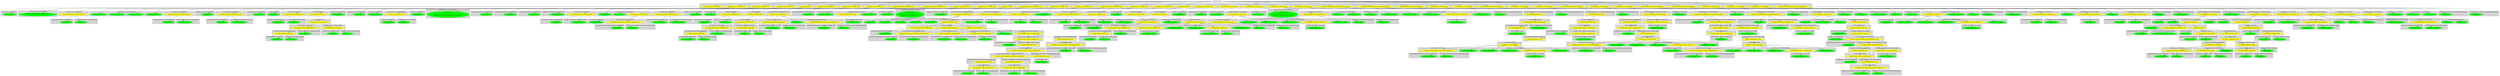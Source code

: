 digraph {

subgraph cluster0 {
 node [style=filled,color=white];
 style=filled;
 color=lightgrey;
 label = "CT_PROG";

"NT_EXPR_CALL_FUNCTION_4226"
 [fillcolor = yellow]
"NT_EXPR_CALL_FUNCTION_4229"
 [fillcolor = yellow]
"NT_EXPR_CALL_FUNCTION_4237"
 [fillcolor = yellow]
"NT_EXPR_CALL_FUNCTION_4242"
 [fillcolor = yellow]
"NT_EXPR_FOR_4247"
 [fillcolor = yellow]
"NT_EXPR_CALL_FUNCTION_4262"
 [fillcolor = yellow]
"NT_EXPR_CALL_FUNCTION_4265"
 [fillcolor = yellow]
"NT_EXPR_CALL_FUNCTION_4270"
 [fillcolor = yellow]
"NT_EXPR_ASSIGNMENT_OPETATORS_4273"
 [fillcolor = yellow]
"NT_EXPR_ASSIGNMENT_OPETATORS_4276"
 [fillcolor = yellow]
"NT_EXPR_CALL_FUNCTION_4279"
 [fillcolor = yellow]
"NT_EXPR_CALL_FUNCTION_4290"
 [fillcolor = yellow]
"NT_EXPR_FOR_4295"
 [fillcolor = yellow]
"NT_EXPR_WRAPPED_WITH_PERCENT_4310"
 [fillcolor = yellow]
"NT_EXPR_CALL_FUNCTION_4320"
 [fillcolor = yellow]
"NT_EXPR_CALL_FUNCTION_4325"
 [fillcolor = yellow]
"NT_EXPR_ASSIGNMENT_OPETATORS_4328"
 [fillcolor = yellow]
"NT_EXPR_CALL_FUNCTION_4370"
 [fillcolor = yellow]
"NT_EXPR_CALL_FUNCTION_4378"
 [fillcolor = yellow]
"NT_EXPR_FOR_4385"
 [fillcolor = yellow]
"NT_EXPR_CALL_FUNCTION_4407"
 [fillcolor = yellow]
"NT_EXPR_CALL_FUNCTION_4410"
 [fillcolor = yellow]
"NT_EXPR_CALL_FUNCTION_4422"
 [fillcolor = yellow]
"NT_EXPR_CALL_FUNCTION_4425"
 [fillcolor = yellow]
"NT_EXPR_CALL_FUNCTION_4431"
 [fillcolor = yellow]
"NT_EXPR_MULTIPLICATION_OR_DIVISION_BINARY_4439"
 [fillcolor = yellow]
"NT_EXPR_MULTIPLICATION_OR_DIVISION_BINARY_4446"
 [fillcolor = yellow]
"NT_EXPR_WRAPPED_WITH_PERCENT_4465"
 [fillcolor = yellow]
"NT_EXPR_CALL_FUNCTION_4484"
 [fillcolor = yellow]
"NT_EXPR_CALL_FUNCTION_4505"
 [fillcolor = yellow]
"NT_EXPR_ASSIGNMENT_OPETATORS_4513"
 [fillcolor = yellow]
"NT_EXPR_CALL_FUNCTION_4536"
 [fillcolor = yellow]
"NT_EXPR_CALL_FUNCTION_4541"
 [fillcolor = yellow]
"NT_EXPR_ASSIGNMENT_OPETATORS_4553"
 [fillcolor = yellow]
"NT_EXPR_CALL_FUNCTION_4556"
 [fillcolor = yellow]
"NT_EXPR_CALL_FUNCTION_4564"
 [fillcolor = yellow]
"NT_EXPR_ASSIGNMENT_OPETATORS_4569"
 [fillcolor = yellow]
"NT_EXPR_ASSIGNMENT_OPETATORS_4599"
 [fillcolor = yellow]
"NT_EXPR_CALL_FUNCTION_4610"
 [fillcolor = yellow]
"NT_EXPR_CALL_FUNCTION_4620"
 [fillcolor = yellow]
"NT_EXPR_CALL_FUNCTION_4630"
 [fillcolor = yellow]
"NT_EXPR_MULTIPLICATION_OR_DIVISION_BINARY_4634"
 [fillcolor = yellow]
}
"NT_PROG_4225"->"NT_EXPR_CALL_FUNCTION_4226"
subgraph cluster1 {
 node [style=filled,color=white];
 style=filled;
 color=lightgrey;
 label = "CT_EXPR_CALL_FUNCTION_ID";

"NT_ID_4227< cat >"
 [fillcolor = green]
}
subgraph cluster2 {
 node [style=filled,color=white];
 style=filled;
 color=lightgrey;
 label = "CT_EXPR_CALL_FUNCTION_PARAMS";

"NT_STRING_4228< EXAMPLE 1: sin(x) for a vector --\n >"
 [fillcolor = green]
}
"NT_EXPR_CALL_FUNCTION_4226"->"NT_ID_4227< cat >"
"NT_EXPR_CALL_FUNCTION_4226"->"NT_STRING_4228< EXAMPLE 1: sin(x) for a vector --\n >"
"NT_PROG_4225"->"NT_EXPR_CALL_FUNCTION_4229"
subgraph cluster3 {
 node [style=filled,color=white];
 style=filled;
 color=lightgrey;
 label = "CT_EXPR_CALL_FUNCTION_ID";

"NT_EXPR_ASSIGNMENT_OPETATORS_4230"
 [fillcolor = yellow]
}
subgraph cluster4 {
 node [style=filled,color=white];
 style=filled;
 color=lightgrey;
 label = "CT_EXPR_CALL_FUNCTION_PARAMS";

"NT_FLOAT_4233< 0.1 >"
 [fillcolor = green]
"NT_FLOAT_4234< 0.6 >"
 [fillcolor = green]
"NT_FLOAT_4235< 1.0 >"
 [fillcolor = green]
"NT_FLOAT_4236< 1.5 >"
 [fillcolor = green]
}
"NT_EXPR_CALL_FUNCTION_4229"->"NT_EXPR_ASSIGNMENT_OPETATORS_4230"
subgraph cluster5 {
 node [style=filled,color=white];
 style=filled;
 color=lightgrey;
 label = "CT_EXPR_ASSIGNMENT_OPETATORS_LEFT";

"NT_ID_4231< x >"
 [fillcolor = green]
}
subgraph cluster6 {
 node [style=filled,color=white];
 style=filled;
 color=lightgrey;
 label = "CT_EXPR_ASSIGNMENT_OPETATORS_RIGHT";

"NT_ID_4232< c >"
 [fillcolor = green]
}
"NT_EXPR_ASSIGNMENT_OPETATORS_4230"->"NT_ID_4231< x >"
"NT_EXPR_ASSIGNMENT_OPETATORS_4230"->"NT_ID_4232< c >"
"NT_EXPR_CALL_FUNCTION_4229"->"NT_FLOAT_4233< 0.1 >"
"NT_EXPR_CALL_FUNCTION_4229"->"NT_FLOAT_4234< 0.6 >"
"NT_EXPR_CALL_FUNCTION_4229"->"NT_FLOAT_4235< 1.0 >"
"NT_EXPR_CALL_FUNCTION_4229"->"NT_FLOAT_4236< 1.5 >"
"NT_PROG_4225"->"NT_EXPR_CALL_FUNCTION_4237"
subgraph cluster7 {
 node [style=filled,color=white];
 style=filled;
 color=lightgrey;
 label = "CT_EXPR_CALL_FUNCTION_ID";

"NT_EXPR_ASSIGNMENT_OPETATORS_4238"
 [fillcolor = yellow]
}
subgraph cluster8 {
 node [style=filled,color=white];
 style=filled;
 color=lightgrey;
 label = "CT_EXPR_CALL_FUNCTION_PARAMS";

"NT_ID_4241< x >"
 [fillcolor = green]
}
"NT_EXPR_CALL_FUNCTION_4237"->"NT_EXPR_ASSIGNMENT_OPETATORS_4238"
subgraph cluster9 {
 node [style=filled,color=white];
 style=filled;
 color=lightgrey;
 label = "CT_EXPR_ASSIGNMENT_OPETATORS_LEFT";

"NT_ID_4239< n >"
 [fillcolor = green]
}
subgraph cluster10 {
 node [style=filled,color=white];
 style=filled;
 color=lightgrey;
 label = "CT_EXPR_ASSIGNMENT_OPETATORS_RIGHT";

"NT_ID_4240< length >"
 [fillcolor = green]
}
"NT_EXPR_ASSIGNMENT_OPETATORS_4238"->"NT_ID_4239< n >"
"NT_EXPR_ASSIGNMENT_OPETATORS_4238"->"NT_ID_4240< length >"
"NT_EXPR_CALL_FUNCTION_4237"->"NT_ID_4241< x >"
"NT_PROG_4225"->"NT_EXPR_CALL_FUNCTION_4242"
subgraph cluster11 {
 node [style=filled,color=white];
 style=filled;
 color=lightgrey;
 label = "CT_EXPR_CALL_FUNCTION_ID";

"NT_EXPR_ASSIGNMENT_OPETATORS_4243"
 [fillcolor = yellow]
}
subgraph cluster12 {
 node [style=filled,color=white];
 style=filled;
 color=lightgrey;
 label = "CT_EXPR_CALL_FUNCTION_PARAMS";

"NT_ID_4246< n >"
 [fillcolor = green]
}
"NT_EXPR_CALL_FUNCTION_4242"->"NT_EXPR_ASSIGNMENT_OPETATORS_4243"
subgraph cluster13 {
 node [style=filled,color=white];
 style=filled;
 color=lightgrey;
 label = "CT_EXPR_ASSIGNMENT_OPETATORS_LEFT";

"NT_ID_4244< r >"
 [fillcolor = green]
}
subgraph cluster14 {
 node [style=filled,color=white];
 style=filled;
 color=lightgrey;
 label = "CT_EXPR_ASSIGNMENT_OPETATORS_RIGHT";

"NT_ID_4245< numeric >"
 [fillcolor = green]
}
"NT_EXPR_ASSIGNMENT_OPETATORS_4243"->"NT_ID_4244< r >"
"NT_EXPR_ASSIGNMENT_OPETATORS_4243"->"NT_ID_4245< numeric >"
"NT_EXPR_CALL_FUNCTION_4242"->"NT_ID_4246< n >"
"NT_PROG_4225"->"NT_EXPR_FOR_4247"
subgraph cluster15 {
 node [style=filled,color=white];
 style=filled;
 color=lightgrey;
 label = "CT_EXPR_FOR_NAME";

"NT_ID_4248< i >"
 [fillcolor = green]
}
subgraph cluster16 {
 node [style=filled,color=white];
 style=filled;
 color=lightgrey;
 label = "CT_EXPR_FOR_VECTOR";

"NT_EXPR_COLON_OPERATOR_4249"
 [fillcolor = yellow]
}
subgraph cluster17 {
 node [style=filled,color=white];
 style=filled;
 color=lightgrey;
 label = "CT_EXPR_FOR_BODY";

"NT_EXPR_COMPOUND_4252"
 [fillcolor = yellow]
}
"NT_EXPR_FOR_4247"->"NT_ID_4248< i >"
"NT_EXPR_FOR_4247"->"NT_EXPR_COLON_OPERATOR_4249"
subgraph cluster18 {
 node [style=filled,color=white];
 style=filled;
 color=lightgrey;
 label = "CT_EXPR_COLON_OPERATOR_LEFT";

"NT_INT_4250< 1 >"
 [fillcolor = green]
}
subgraph cluster19 {
 node [style=filled,color=white];
 style=filled;
 color=lightgrey;
 label = "CT_EXPR_COLON_OPERATOR_RIGHT";

"NT_ID_4251< n >"
 [fillcolor = green]
}
"NT_EXPR_COLON_OPERATOR_4249"->"NT_INT_4250< 1 >"
"NT_EXPR_COLON_OPERATOR_4249"->"NT_ID_4251< n >"
"NT_EXPR_FOR_4247"->"NT_EXPR_COMPOUND_4252"
subgraph cluster20 {
 node [style=filled,color=white];
 style=filled;
 color=lightgrey;
 label = "CT_EXPR_COMPOUND";

"NT_EXPR_CALL_FUNCTION_4253"
 [fillcolor = yellow]
}
"NT_EXPR_COMPOUND_4252"->"NT_EXPR_CALL_FUNCTION_4253"
subgraph cluster21 {
 node [style=filled,color=white];
 style=filled;
 color=lightgrey;
 label = "CT_EXPR_CALL_FUNCTION_ID";

"NT_EXPR_ASSIGNMENT_OPETATORS_4254"
 [fillcolor = yellow]
}
subgraph cluster22 {
 node [style=filled,color=white];
 style=filled;
 color=lightgrey;
 label = "CT_EXPR_CALL_FUNCTION_PARAMS";

"NT_EXPR_INDEXING_BASIC_4259"
 [fillcolor = yellow]
}
"NT_EXPR_CALL_FUNCTION_4253"->"NT_EXPR_ASSIGNMENT_OPETATORS_4254"
subgraph cluster23 {
 node [style=filled,color=white];
 style=filled;
 color=lightgrey;
 label = "CT_EXPR_ASSIGNMENT_OPETATORS_LEFT";

"NT_EXPR_INDEXING_BASIC_4255"
 [fillcolor = yellow]
}
subgraph cluster24 {
 node [style=filled,color=white];
 style=filled;
 color=lightgrey;
 label = "CT_EXPR_ASSIGNMENT_OPETATORS_RIGHT";

"NT_ID_4258< sin >"
 [fillcolor = green]
}
"NT_EXPR_ASSIGNMENT_OPETATORS_4254"->"NT_EXPR_INDEXING_BASIC_4255"
subgraph cluster25 {
 node [style=filled,color=white];
 style=filled;
 color=lightgrey;
 label = "CT_EXPR_INDEXING_BASIC_BASE";

"NT_ID_4256< r >"
 [fillcolor = green]}
subgraph cluster26 {
 node [style=filled,color=white];
 style=filled;
 color=lightgrey;
 label = "CT_EXPR_INDEXING_BASIC_OFFSET";

"NT_ID_4257< i >"
 [fillcolor = green]}
"NT_EXPR_INDEXING_BASIC_4255"->"NT_ID_4256< r >"
"NT_EXPR_INDEXING_BASIC_4255"->"NT_ID_4257< i >"
"NT_EXPR_ASSIGNMENT_OPETATORS_4254"->"NT_ID_4258< sin >"
"NT_EXPR_CALL_FUNCTION_4253"->"NT_EXPR_INDEXING_BASIC_4259"
subgraph cluster27 {
 node [style=filled,color=white];
 style=filled;
 color=lightgrey;
 label = "CT_EXPR_INDEXING_BASIC_BASE";

"NT_ID_4260< x >"
 [fillcolor = green]}
subgraph cluster28 {
 node [style=filled,color=white];
 style=filled;
 color=lightgrey;
 label = "CT_EXPR_INDEXING_BASIC_OFFSET";

"NT_ID_4261< i >"
 [fillcolor = green]}
"NT_EXPR_INDEXING_BASIC_4259"->"NT_ID_4260< x >"
"NT_EXPR_INDEXING_BASIC_4259"->"NT_ID_4261< i >"
"NT_PROG_4225"->"NT_EXPR_CALL_FUNCTION_4262"
subgraph cluster29 {
 node [style=filled,color=white];
 style=filled;
 color=lightgrey;
 label = "CT_EXPR_CALL_FUNCTION_ID";

"NT_ID_4263< print >"
 [fillcolor = green]
}
subgraph cluster30 {
 node [style=filled,color=white];
 style=filled;
 color=lightgrey;
 label = "CT_EXPR_CALL_FUNCTION_PARAMS";

"NT_ID_4264< r >"
 [fillcolor = green]
}
"NT_EXPR_CALL_FUNCTION_4262"->"NT_ID_4263< print >"
"NT_EXPR_CALL_FUNCTION_4262"->"NT_ID_4264< r >"
"NT_PROG_4225"->"NT_EXPR_CALL_FUNCTION_4265"
subgraph cluster31 {
 node [style=filled,color=white];
 style=filled;
 color=lightgrey;
 label = "CT_EXPR_CALL_FUNCTION_ID";

"NT_ID_4266< print >"
 [fillcolor = green]
}
subgraph cluster32 {
 node [style=filled,color=white];
 style=filled;
 color=lightgrey;
 label = "CT_EXPR_CALL_FUNCTION_PARAMS";

"NT_EXPR_CALL_FUNCTION_4267"
 [fillcolor = yellow]
}
"NT_EXPR_CALL_FUNCTION_4265"->"NT_ID_4266< print >"
"NT_EXPR_CALL_FUNCTION_4265"->"NT_EXPR_CALL_FUNCTION_4267"
subgraph cluster33 {
 node [style=filled,color=white];
 style=filled;
 color=lightgrey;
 label = "CT_EXPR_CALL_FUNCTION_ID";

"NT_ID_4268< sin >"
 [fillcolor = green]
}
subgraph cluster34 {
 node [style=filled,color=white];
 style=filled;
 color=lightgrey;
 label = "CT_EXPR_CALL_FUNCTION_PARAMS";

"NT_ID_4269< x >"
 [fillcolor = green]
}
"NT_EXPR_CALL_FUNCTION_4267"->"NT_ID_4268< sin >"
"NT_EXPR_CALL_FUNCTION_4267"->"NT_ID_4269< x >"
"NT_PROG_4225"->"NT_EXPR_CALL_FUNCTION_4270"
subgraph cluster35 {
 node [style=filled,color=white];
 style=filled;
 color=lightgrey;
 label = "CT_EXPR_CALL_FUNCTION_ID";

"NT_ID_4271< cat >"
 [fillcolor = green]
}
subgraph cluster36 {
 node [style=filled,color=white];
 style=filled;
 color=lightgrey;
 label = "CT_EXPR_CALL_FUNCTION_PARAMS";

"NT_STRING_4272< \n\nEXAMPLE 2: Compute the mean of every row of a matrix --\n >"
 [fillcolor = green]
}
"NT_EXPR_CALL_FUNCTION_4270"->"NT_ID_4271< cat >"
"NT_EXPR_CALL_FUNCTION_4270"->"NT_STRING_4272< \n\nEXAMPLE 2: Compute the mean of every row of a matrix --\n >"
"NT_PROG_4225"->"NT_EXPR_ASSIGNMENT_OPETATORS_4273"
subgraph cluster37 {
 node [style=filled,color=white];
 style=filled;
 color=lightgrey;
 label = "CT_EXPR_ASSIGNMENT_OPETATORS_LEFT";

"NT_ID_4274< N >"
 [fillcolor = green]
}
subgraph cluster38 {
 node [style=filled,color=white];
 style=filled;
 color=lightgrey;
 label = "CT_EXPR_ASSIGNMENT_OPETATORS_RIGHT";

"NT_INT_4275< 4 >"
 [fillcolor = green]
}
"NT_EXPR_ASSIGNMENT_OPETATORS_4273"->"NT_ID_4274< N >"
"NT_EXPR_ASSIGNMENT_OPETATORS_4273"->"NT_INT_4275< 4 >"
"NT_PROG_4225"->"NT_EXPR_ASSIGNMENT_OPETATORS_4276"
subgraph cluster39 {
 node [style=filled,color=white];
 style=filled;
 color=lightgrey;
 label = "CT_EXPR_ASSIGNMENT_OPETATORS_LEFT";

"NT_ID_4277< M >"
 [fillcolor = green]
}
subgraph cluster40 {
 node [style=filled,color=white];
 style=filled;
 color=lightgrey;
 label = "CT_EXPR_ASSIGNMENT_OPETATORS_RIGHT";

"NT_INT_4278< 100 >"
 [fillcolor = green]
}
"NT_EXPR_ASSIGNMENT_OPETATORS_4276"->"NT_ID_4277< M >"
"NT_EXPR_ASSIGNMENT_OPETATORS_4276"->"NT_INT_4278< 100 >"
"NT_PROG_4225"->"NT_EXPR_CALL_FUNCTION_4279"
subgraph cluster41 {
 node [style=filled,color=white];
 style=filled;
 color=lightgrey;
 label = "CT_EXPR_CALL_FUNCTION_ID";

"NT_EXPR_ASSIGNMENT_OPETATORS_4280"
 [fillcolor = yellow]
}
subgraph cluster42 {
 node [style=filled,color=white];
 style=filled;
 color=lightgrey;
 label = "CT_EXPR_CALL_FUNCTION_PARAMS";

"NT_EXPR_CALL_FUNCTION_4283"
 [fillcolor = yellow]
"NT_ID_4288< N >"
 [fillcolor = green]
"NT_ID_4289< M >"
 [fillcolor = green]
}
"NT_EXPR_CALL_FUNCTION_4279"->"NT_EXPR_ASSIGNMENT_OPETATORS_4280"
subgraph cluster43 {
 node [style=filled,color=white];
 style=filled;
 color=lightgrey;
 label = "CT_EXPR_ASSIGNMENT_OPETATORS_LEFT";

"NT_ID_4281< r >"
 [fillcolor = green]
}
subgraph cluster44 {
 node [style=filled,color=white];
 style=filled;
 color=lightgrey;
 label = "CT_EXPR_ASSIGNMENT_OPETATORS_RIGHT";

"NT_ID_4282< matrix >"
 [fillcolor = green]
}
"NT_EXPR_ASSIGNMENT_OPETATORS_4280"->"NT_ID_4281< r >"
"NT_EXPR_ASSIGNMENT_OPETATORS_4280"->"NT_ID_4282< matrix >"
"NT_EXPR_CALL_FUNCTION_4279"->"NT_EXPR_CALL_FUNCTION_4283"
subgraph cluster45 {
 node [style=filled,color=white];
 style=filled;
 color=lightgrey;
 label = "CT_EXPR_CALL_FUNCTION_ID";

"NT_ID_4284< runif >"
 [fillcolor = green]
}
subgraph cluster46 {
 node [style=filled,color=white];
 style=filled;
 color=lightgrey;
 label = "CT_EXPR_CALL_FUNCTION_PARAMS";

"NT_EXPR_MULTIPLICATION_OR_DIVISION_BINARY_4285"
 [fillcolor = yellow]
}
"NT_EXPR_CALL_FUNCTION_4283"->"NT_ID_4284< runif >"
"NT_EXPR_CALL_FUNCTION_4283"->"NT_EXPR_MULTIPLICATION_OR_DIVISION_BINARY_4285"
subgraph cluster47 {
 node [style=filled,color=white];
 style=filled;
 color=lightgrey;
 label = "CT_EXPR_MULTIPLICATION_OR_DIVISION_BINARY_LEFT";

"NT_ID_4286< N >"
 [fillcolor = green]
}
subgraph cluster48 {
 node [style=filled,color=white];
 style=filled;
 color=lightgrey;
 label = "CT_EXPR_MULTIPLICATION_OR_DIVISION_BINARY_RIGHT";

"NT_ID_4287< M >"
 [fillcolor = green]
}
"NT_EXPR_MULTIPLICATION_OR_DIVISION_BINARY_4285"->"NT_ID_4286< N >"
"NT_EXPR_MULTIPLICATION_OR_DIVISION_BINARY_4285"->"NT_ID_4287< M >"
"NT_EXPR_CALL_FUNCTION_4279"->"NT_ID_4288< N >"
"NT_EXPR_CALL_FUNCTION_4279"->"NT_ID_4289< M >"
"NT_PROG_4225"->"NT_EXPR_CALL_FUNCTION_4290"
subgraph cluster49 {
 node [style=filled,color=white];
 style=filled;
 color=lightgrey;
 label = "CT_EXPR_CALL_FUNCTION_ID";

"NT_EXPR_ASSIGNMENT_OPETATORS_4291"
 [fillcolor = yellow]
}
subgraph cluster50 {
 node [style=filled,color=white];
 style=filled;
 color=lightgrey;
 label = "CT_EXPR_CALL_FUNCTION_PARAMS";

"NT_ID_4294< M >"
 [fillcolor = green]
}
"NT_EXPR_CALL_FUNCTION_4290"->"NT_EXPR_ASSIGNMENT_OPETATORS_4291"
subgraph cluster51 {
 node [style=filled,color=white];
 style=filled;
 color=lightgrey;
 label = "CT_EXPR_ASSIGNMENT_OPETATORS_LEFT";

"NT_ID_4292< mean1 >"
 [fillcolor = green]
}
subgraph cluster52 {
 node [style=filled,color=white];
 style=filled;
 color=lightgrey;
 label = "CT_EXPR_ASSIGNMENT_OPETATORS_RIGHT";

"NT_ID_4293< numeric >"
 [fillcolor = green]
}
"NT_EXPR_ASSIGNMENT_OPETATORS_4291"->"NT_ID_4292< mean1 >"
"NT_EXPR_ASSIGNMENT_OPETATORS_4291"->"NT_ID_4293< numeric >"
"NT_EXPR_CALL_FUNCTION_4290"->"NT_ID_4294< M >"
"NT_PROG_4225"->"NT_EXPR_FOR_4295"
subgraph cluster53 {
 node [style=filled,color=white];
 style=filled;
 color=lightgrey;
 label = "CT_EXPR_FOR_NAME";

"NT_ID_4296< i >"
 [fillcolor = green]
}
subgraph cluster54 {
 node [style=filled,color=white];
 style=filled;
 color=lightgrey;
 label = "CT_EXPR_FOR_VECTOR";

"NT_EXPR_COLON_OPERATOR_4297"
 [fillcolor = yellow]
}
subgraph cluster55 {
 node [style=filled,color=white];
 style=filled;
 color=lightgrey;
 label = "CT_EXPR_FOR_BODY";

"NT_EXPR_COMPOUND_4300"
 [fillcolor = yellow]
}
"NT_EXPR_FOR_4295"->"NT_ID_4296< i >"
"NT_EXPR_FOR_4295"->"NT_EXPR_COLON_OPERATOR_4297"
subgraph cluster56 {
 node [style=filled,color=white];
 style=filled;
 color=lightgrey;
 label = "CT_EXPR_COLON_OPERATOR_LEFT";

"NT_INT_4298< 1 >"
 [fillcolor = green]
}
subgraph cluster57 {
 node [style=filled,color=white];
 style=filled;
 color=lightgrey;
 label = "CT_EXPR_COLON_OPERATOR_RIGHT";

"NT_ID_4299< M >"
 [fillcolor = green]
}
"NT_EXPR_COLON_OPERATOR_4297"->"NT_INT_4298< 1 >"
"NT_EXPR_COLON_OPERATOR_4297"->"NT_ID_4299< M >"
"NT_EXPR_FOR_4295"->"NT_EXPR_COMPOUND_4300"
subgraph cluster58 {
 node [style=filled,color=white];
 style=filled;
 color=lightgrey;
 label = "CT_EXPR_COMPOUND";

"NT_EXPR_CALL_FUNCTION_4301"
 [fillcolor = yellow]
}
"NT_EXPR_COMPOUND_4300"->"NT_EXPR_CALL_FUNCTION_4301"
subgraph cluster59 {
 node [style=filled,color=white];
 style=filled;
 color=lightgrey;
 label = "CT_EXPR_CALL_FUNCTION_ID";

"NT_EXPR_ASSIGNMENT_OPETATORS_4302"
 [fillcolor = yellow]
}
subgraph cluster60 {
 node [style=filled,color=white];
 style=filled;
 color=lightgrey;
 label = "CT_EXPR_CALL_FUNCTION_PARAMS";

"NT_EXPR_INDEXING_BASIC_4307"
 [fillcolor = yellow]
}
"NT_EXPR_CALL_FUNCTION_4301"->"NT_EXPR_ASSIGNMENT_OPETATORS_4302"
subgraph cluster61 {
 node [style=filled,color=white];
 style=filled;
 color=lightgrey;
 label = "CT_EXPR_ASSIGNMENT_OPETATORS_LEFT";

"NT_EXPR_INDEXING_BASIC_4303"
 [fillcolor = yellow]
}
subgraph cluster62 {
 node [style=filled,color=white];
 style=filled;
 color=lightgrey;
 label = "CT_EXPR_ASSIGNMENT_OPETATORS_RIGHT";

"NT_ID_4306< mean >"
 [fillcolor = green]
}
"NT_EXPR_ASSIGNMENT_OPETATORS_4302"->"NT_EXPR_INDEXING_BASIC_4303"
subgraph cluster63 {
 node [style=filled,color=white];
 style=filled;
 color=lightgrey;
 label = "CT_EXPR_INDEXING_BASIC_BASE";

"NT_ID_4304< mean1 >"
 [fillcolor = green]}
subgraph cluster64 {
 node [style=filled,color=white];
 style=filled;
 color=lightgrey;
 label = "CT_EXPR_INDEXING_BASIC_OFFSET";

"NT_ID_4305< i >"
 [fillcolor = green]}
"NT_EXPR_INDEXING_BASIC_4303"->"NT_ID_4304< mean1 >"
"NT_EXPR_INDEXING_BASIC_4303"->"NT_ID_4305< i >"
"NT_EXPR_ASSIGNMENT_OPETATORS_4302"->"NT_ID_4306< mean >"
"NT_EXPR_CALL_FUNCTION_4301"->"NT_EXPR_INDEXING_BASIC_4307"
subgraph cluster65 {
 node [style=filled,color=white];
 style=filled;
 color=lightgrey;
 label = "CT_EXPR_INDEXING_BASIC_BASE";

"NT_ID_4308< r >"
 [fillcolor = green]}
subgraph cluster66 {
 node [style=filled,color=white];
 style=filled;
 color=lightgrey;
 label = "CT_EXPR_INDEXING_BASIC_OFFSET";

"NT_ID_4309< i >"
 [fillcolor = green]}
"NT_EXPR_INDEXING_BASIC_4307"->"NT_ID_4308< r >"
"NT_EXPR_INDEXING_BASIC_4307"->"NT_ID_4309< i >"
"NT_PROG_4225"->"NT_EXPR_WRAPPED_WITH_PERCENT_4310"
subgraph cluster67 {
 node [style=filled,color=white];
 style=filled;
 color=lightgrey;
 label = "CT_EXPR_WRAPPED_WITH_PERCENT_LEFT";

"NT_EXPR_CALL_FUNCTION_4311"
 [fillcolor = yellow]
}
subgraph cluster68 {
 node [style=filled,color=white];
 style=filled;
 color=lightgrey;
 label = "CT_EXPR_WRAPPED_WITH_PERCENT_RIGHT";

"NT_ID_4319< r >"
 [fillcolor = green]
}
"NT_EXPR_WRAPPED_WITH_PERCENT_4310"->"NT_EXPR_CALL_FUNCTION_4311"
subgraph cluster69 {
 node [style=filled,color=white];
 style=filled;
 color=lightgrey;
 label = "CT_EXPR_CALL_FUNCTION_ID";

"NT_EXPR_ASSIGNMENT_OPETATORS_4312"
 [fillcolor = yellow]
}
subgraph cluster70 {
 node [style=filled,color=white];
 style=filled;
 color=lightgrey;
 label = "CT_EXPR_CALL_FUNCTION_PARAMS";

"NT_EXPR_MULTIPLICATION_OR_DIVISION_BINARY_4315"
 [fillcolor = yellow]
"NT_ID_4318< N >"
 [fillcolor = green]
}
"NT_EXPR_CALL_FUNCTION_4311"->"NT_EXPR_ASSIGNMENT_OPETATORS_4312"
subgraph cluster71 {
 node [style=filled,color=white];
 style=filled;
 color=lightgrey;
 label = "CT_EXPR_ASSIGNMENT_OPETATORS_LEFT";

"NT_ID_4313< mean2 >"
 [fillcolor = green]
}
subgraph cluster72 {
 node [style=filled,color=white];
 style=filled;
 color=lightgrey;
 label = "CT_EXPR_ASSIGNMENT_OPETATORS_RIGHT";

"NT_ID_4314< rep >"
 [fillcolor = green]
}
"NT_EXPR_ASSIGNMENT_OPETATORS_4312"->"NT_ID_4313< mean2 >"
"NT_EXPR_ASSIGNMENT_OPETATORS_4312"->"NT_ID_4314< rep >"
"NT_EXPR_CALL_FUNCTION_4311"->"NT_EXPR_MULTIPLICATION_OR_DIVISION_BINARY_4315"
subgraph cluster73 {
 node [style=filled,color=white];
 style=filled;
 color=lightgrey;
 label = "CT_EXPR_MULTIPLICATION_OR_DIVISION_BINARY_LEFT";

"NT_INT_4316< 1 >"
 [fillcolor = green]
}
subgraph cluster74 {
 node [style=filled,color=white];
 style=filled;
 color=lightgrey;
 label = "CT_EXPR_MULTIPLICATION_OR_DIVISION_BINARY_RIGHT";

"NT_ID_4317< N >"
 [fillcolor = green]
}
"NT_EXPR_MULTIPLICATION_OR_DIVISION_BINARY_4315"->"NT_INT_4316< 1 >"
"NT_EXPR_MULTIPLICATION_OR_DIVISION_BINARY_4315"->"NT_ID_4317< N >"
"NT_EXPR_CALL_FUNCTION_4311"->"NT_ID_4318< N >"
"NT_EXPR_WRAPPED_WITH_PERCENT_4310"->"NT_ID_4319< r >"
"NT_PROG_4225"->"NT_EXPR_CALL_FUNCTION_4320"
subgraph cluster75 {
 node [style=filled,color=white];
 style=filled;
 color=lightgrey;
 label = "CT_EXPR_CALL_FUNCTION_ID";

"NT_ID_4321< all.equal >"
 [fillcolor = green]
}
subgraph cluster76 {
 node [style=filled,color=white];
 style=filled;
 color=lightgrey;
 label = "CT_EXPR_CALL_FUNCTION_PARAMS";

"NT_ID_4322< mean1 >"
 [fillcolor = green]
"NT_EXPR_INDEXING_BASIC_4323"
 [fillcolor = yellow]
}
"NT_EXPR_CALL_FUNCTION_4320"->"NT_ID_4321< all.equal >"
"NT_EXPR_CALL_FUNCTION_4320"->"NT_ID_4322< mean1 >"
"NT_EXPR_CALL_FUNCTION_4320"->"NT_EXPR_INDEXING_BASIC_4323"
subgraph cluster77 {
 node [style=filled,color=white];
 style=filled;
 color=lightgrey;
 label = "CT_EXPR_INDEXING_BASIC_BASE";

"NT_ID_4324< mean2 >"
 [fillcolor = green]}
"NT_EXPR_INDEXING_BASIC_4323"->"NT_ID_4324< mean2 >"
"NT_PROG_4225"->"NT_EXPR_CALL_FUNCTION_4325"
subgraph cluster78 {
 node [style=filled,color=white];
 style=filled;
 color=lightgrey;
 label = "CT_EXPR_CALL_FUNCTION_ID";

"NT_ID_4326< cat >"
 [fillcolor = green]
}
subgraph cluster79 {
 node [style=filled,color=white];
 style=filled;
 color=lightgrey;
 label = "CT_EXPR_CALL_FUNCTION_PARAMS";

"NT_STRING_4327< \n\nEXAMPLE 3: Nelson-Siegel yield curve\n >"
 [fillcolor = green]
}
"NT_EXPR_CALL_FUNCTION_4325"->"NT_ID_4326< cat >"
"NT_EXPR_CALL_FUNCTION_4325"->"NT_STRING_4327< \n\nEXAMPLE 3: Nelson-Siegel yield curve\n >"
"NT_PROG_4225"->"NT_EXPR_ASSIGNMENT_OPETATORS_4328"
subgraph cluster80 {
 node [style=filled,color=white];
 style=filled;
 color=lightgrey;
 label = "CT_EXPR_ASSIGNMENT_OPETATORS_LEFT";

"NT_ID_4329< nsz >"
 [fillcolor = green]
}
subgraph cluster81 {
 node [style=filled,color=white];
 style=filled;
 color=lightgrey;
 label = "CT_EXPR_ASSIGNMENT_OPETATORS_RIGHT";

"NT_EXPR_DEFINE_FUNCTION_4330"
 [fillcolor = yellow]
}
"NT_EXPR_ASSIGNMENT_OPETATORS_4328"->"NT_ID_4329< nsz >"
"NT_EXPR_ASSIGNMENT_OPETATORS_4328"->"NT_EXPR_DEFINE_FUNCTION_4330"
subgraph cluster82 {
 node [style=filled,color=white];
 style=filled;
 color=lightgrey;
 label = "CT_EXPR_DEFINE_FUNCTION_PARAMS";

"NT_ID_4331< b0 >"
 [fillcolor = green]
"NT_ID_4332< b1 >"
 [fillcolor = green]
"NT_ID_4333< b2 >"
 [fillcolor = green]
"NT_ID_4334< tau >"
 [fillcolor = green]
"NT_ID_4335< t >"
 [fillcolor = green]
}
subgraph cluster83 {
 node [style=filled,color=white];
 style=filled;
 color=lightgrey;
 label = "CT_EXPR_DEFINE_FUNCTION_BODY";

"NT_EXPR_COMPOUND_4336"
 [fillcolor = yellow]
}
"NT_EXPR_DEFINE_FUNCTION_4330"->"NT_ID_4331< b0 >"
"NT_EXPR_DEFINE_FUNCTION_4330"->"NT_ID_4332< b1 >"
"NT_EXPR_DEFINE_FUNCTION_4330"->"NT_ID_4333< b2 >"
"NT_EXPR_DEFINE_FUNCTION_4330"->"NT_ID_4334< tau >"
"NT_EXPR_DEFINE_FUNCTION_4330"->"NT_ID_4335< t >"
"NT_EXPR_DEFINE_FUNCTION_4330"->"NT_EXPR_COMPOUND_4336"
subgraph cluster84 {
 node [style=filled,color=white];
 style=filled;
 color=lightgrey;
 label = "CT_EXPR_COMPOUND";

"NT_EXPR_ASSIGNMENT_OPETATORS_4337"
 [fillcolor = yellow]
"NT_EXPR_CALL_FUNCTION_4342"
 [fillcolor = yellow]
"NT_EXPR_CALL_FUNCTION_4348"
 [fillcolor = yellow]
}
"NT_EXPR_COMPOUND_4336"->"NT_EXPR_ASSIGNMENT_OPETATORS_4337"
subgraph cluster85 {
 node [style=filled,color=white];
 style=filled;
 color=lightgrey;
 label = "CT_EXPR_ASSIGNMENT_OPETATORS_LEFT";

"NT_ID_4338< tmp >"
 [fillcolor = green]
}
subgraph cluster86 {
 node [style=filled,color=white];
 style=filled;
 color=lightgrey;
 label = "CT_EXPR_ASSIGNMENT_OPETATORS_RIGHT";

"NT_EXPR_MULTIPLICATION_OR_DIVISION_BINARY_4339"
 [fillcolor = yellow]
}
"NT_EXPR_ASSIGNMENT_OPETATORS_4337"->"NT_ID_4338< tmp >"
"NT_EXPR_ASSIGNMENT_OPETATORS_4337"->"NT_EXPR_MULTIPLICATION_OR_DIVISION_BINARY_4339"
subgraph cluster87 {
 node [style=filled,color=white];
 style=filled;
 color=lightgrey;
 label = "CT_EXPR_MULTIPLICATION_OR_DIVISION_BINARY_LEFT";

"NT_ID_4340< t >"
 [fillcolor = green]
}
subgraph cluster88 {
 node [style=filled,color=white];
 style=filled;
 color=lightgrey;
 label = "CT_EXPR_MULTIPLICATION_OR_DIVISION_BINARY_RIGHT";

"NT_ID_4341< tau >"
 [fillcolor = green]
}
"NT_EXPR_MULTIPLICATION_OR_DIVISION_BINARY_4339"->"NT_ID_4340< t >"
"NT_EXPR_MULTIPLICATION_OR_DIVISION_BINARY_4339"->"NT_ID_4341< tau >"
"NT_EXPR_COMPOUND_4336"->"NT_EXPR_CALL_FUNCTION_4342"
subgraph cluster89 {
 node [style=filled,color=white];
 style=filled;
 color=lightgrey;
 label = "CT_EXPR_CALL_FUNCTION_ID";

"NT_EXPR_ASSIGNMENT_OPETATORS_4343"
 [fillcolor = yellow]
}
subgraph cluster90 {
 node [style=filled,color=white];
 style=filled;
 color=lightgrey;
 label = "CT_EXPR_CALL_FUNCTION_PARAMS";

"NT_EXPR_MINUS_OR_PLUS_UNARY_4346"
 [fillcolor = yellow]
}
"NT_EXPR_CALL_FUNCTION_4342"->"NT_EXPR_ASSIGNMENT_OPETATORS_4343"
subgraph cluster91 {
 node [style=filled,color=white];
 style=filled;
 color=lightgrey;
 label = "CT_EXPR_ASSIGNMENT_OPETATORS_LEFT";

"NT_ID_4344< tmp2 >"
 [fillcolor = green]
}
subgraph cluster92 {
 node [style=filled,color=white];
 style=filled;
 color=lightgrey;
 label = "CT_EXPR_ASSIGNMENT_OPETATORS_RIGHT";

"NT_ID_4345< exp >"
 [fillcolor = green]
}
"NT_EXPR_ASSIGNMENT_OPETATORS_4343"->"NT_ID_4344< tmp2 >"
"NT_EXPR_ASSIGNMENT_OPETATORS_4343"->"NT_ID_4345< exp >"
"NT_EXPR_CALL_FUNCTION_4342"->"NT_EXPR_MINUS_OR_PLUS_UNARY_4346"
subgraph cluster93 {
 node [style=filled,color=white];
 style=filled;
 color=lightgrey;
 label = "CT_EXPR_MINUS_OR_PLUS_UNARY";

"NT_ID_4347< tmp >"
 [fillcolor = green]
}
"NT_EXPR_MINUS_OR_PLUS_UNARY_4346"->"NT_ID_4347< tmp >"
"NT_EXPR_COMPOUND_4336"->"NT_EXPR_CALL_FUNCTION_4348"
subgraph cluster94 {
 node [style=filled,color=white];
 style=filled;
 color=lightgrey;
 label = "CT_EXPR_CALL_FUNCTION_ID";

"NT_ID_4349< return >"
 [fillcolor = green]
}
subgraph cluster95 {
 node [style=filled,color=white];
 style=filled;
 color=lightgrey;
 label = "CT_EXPR_CALL_FUNCTION_PARAMS";

"NT_EXPR_MINUS_OR_PLUS_BINARY_4350"
 [fillcolor = yellow]
}
"NT_EXPR_CALL_FUNCTION_4348"->"NT_ID_4349< return >"
"NT_EXPR_CALL_FUNCTION_4348"->"NT_EXPR_MINUS_OR_PLUS_BINARY_4350"
subgraph cluster96 {
 node [style=filled,color=white];
 style=filled;
 color=lightgrey;
 label = "CT_EXPR_MINUS_OR_PLUS_BINARY_LEFT";

"NT_EXPR_MINUS_OR_PLUS_BINARY_4351"
 [fillcolor = yellow]
}
subgraph cluster97 {
 node [style=filled,color=white];
 style=filled;
 color=lightgrey;
 label = "CT_EXPR_MINUS_OR_PLUS_BINARY_RIGHT";

"NT_EXPR_PARENTHESIS_4366"
 [fillcolor = yellow]
}
"NT_EXPR_MINUS_OR_PLUS_BINARY_4350"->"NT_EXPR_MINUS_OR_PLUS_BINARY_4351"
subgraph cluster98 {
 node [style=filled,color=white];
 style=filled;
 color=lightgrey;
 label = "CT_EXPR_MINUS_OR_PLUS_BINARY_LEFT";

"NT_ID_4352< b0 >"
 [fillcolor = green]
}
subgraph cluster99 {
 node [style=filled,color=white];
 style=filled;
 color=lightgrey;
 label = "CT_EXPR_MINUS_OR_PLUS_BINARY_RIGHT";

"NT_EXPR_PARENTHESIS_4353"
 [fillcolor = yellow]
}
"NT_EXPR_MINUS_OR_PLUS_BINARY_4351"->"NT_ID_4352< b0 >"
"NT_EXPR_MINUS_OR_PLUS_BINARY_4351"->"NT_EXPR_PARENTHESIS_4353"
subgraph cluster100 {
 node [style=filled,color=white];
 style=filled;
 color=lightgrey;
 label = "CT_EXPR_PARENTHESIS";

"NT_EXPR_MULTIPLICATION_OR_DIVISION_BINARY_4354"
 [fillcolor = yellow]
}
"NT_EXPR_PARENTHESIS_4353"->"NT_EXPR_MULTIPLICATION_OR_DIVISION_BINARY_4354"
subgraph cluster101 {
 node [style=filled,color=white];
 style=filled;
 color=lightgrey;
 label = "CT_EXPR_MULTIPLICATION_OR_DIVISION_BINARY_LEFT";

"NT_EXPR_MULTIPLICATION_OR_DIVISION_BINARY_4355"
 [fillcolor = yellow]
}
subgraph cluster102 {
 node [style=filled,color=white];
 style=filled;
 color=lightgrey;
 label = "CT_EXPR_MULTIPLICATION_OR_DIVISION_BINARY_RIGHT";

"NT_EXPR_PARENTHESIS_4364"
 [fillcolor = yellow]
}
"NT_EXPR_MULTIPLICATION_OR_DIVISION_BINARY_4354"->"NT_EXPR_MULTIPLICATION_OR_DIVISION_BINARY_4355"
subgraph cluster103 {
 node [style=filled,color=white];
 style=filled;
 color=lightgrey;
 label = "CT_EXPR_MULTIPLICATION_OR_DIVISION_BINARY_LEFT";

"NT_EXPR_PARENTHESIS_4356"
 [fillcolor = yellow]
}
subgraph cluster104 {
 node [style=filled,color=white];
 style=filled;
 color=lightgrey;
 label = "CT_EXPR_MULTIPLICATION_OR_DIVISION_BINARY_RIGHT";

"NT_EXPR_PARENTHESIS_4360"
 [fillcolor = yellow]
}
"NT_EXPR_MULTIPLICATION_OR_DIVISION_BINARY_4355"->"NT_EXPR_PARENTHESIS_4356"
subgraph cluster105 {
 node [style=filled,color=white];
 style=filled;
 color=lightgrey;
 label = "CT_EXPR_PARENTHESIS";

"NT_EXPR_MINUS_OR_PLUS_BINARY_4357"
 [fillcolor = yellow]
}
"NT_EXPR_PARENTHESIS_4356"->"NT_EXPR_MINUS_OR_PLUS_BINARY_4357"
subgraph cluster106 {
 node [style=filled,color=white];
 style=filled;
 color=lightgrey;
 label = "CT_EXPR_MINUS_OR_PLUS_BINARY_LEFT";

"NT_ID_4358< b1 >"
 [fillcolor = green]
}
subgraph cluster107 {
 node [style=filled,color=white];
 style=filled;
 color=lightgrey;
 label = "CT_EXPR_MINUS_OR_PLUS_BINARY_RIGHT";

"NT_ID_4359< b2 >"
 [fillcolor = green]
}
"NT_EXPR_MINUS_OR_PLUS_BINARY_4357"->"NT_ID_4358< b1 >"
"NT_EXPR_MINUS_OR_PLUS_BINARY_4357"->"NT_ID_4359< b2 >"
"NT_EXPR_MULTIPLICATION_OR_DIVISION_BINARY_4355"->"NT_EXPR_PARENTHESIS_4360"
subgraph cluster108 {
 node [style=filled,color=white];
 style=filled;
 color=lightgrey;
 label = "CT_EXPR_PARENTHESIS";

"NT_EXPR_MINUS_OR_PLUS_BINARY_4361"
 [fillcolor = yellow]
}
"NT_EXPR_PARENTHESIS_4360"->"NT_EXPR_MINUS_OR_PLUS_BINARY_4361"
subgraph cluster109 {
 node [style=filled,color=white];
 style=filled;
 color=lightgrey;
 label = "CT_EXPR_MINUS_OR_PLUS_BINARY_LEFT";

"NT_INT_4362< 1 >"
 [fillcolor = green]
}
subgraph cluster110 {
 node [style=filled,color=white];
 style=filled;
 color=lightgrey;
 label = "CT_EXPR_MINUS_OR_PLUS_BINARY_RIGHT";

"NT_ID_4363< tmp2 >"
 [fillcolor = green]
}
"NT_EXPR_MINUS_OR_PLUS_BINARY_4361"->"NT_INT_4362< 1 >"
"NT_EXPR_MINUS_OR_PLUS_BINARY_4361"->"NT_ID_4363< tmp2 >"
"NT_EXPR_MULTIPLICATION_OR_DIVISION_BINARY_4354"->"NT_EXPR_PARENTHESIS_4364"
subgraph cluster111 {
 node [style=filled,color=white];
 style=filled;
 color=lightgrey;
 label = "CT_EXPR_PARENTHESIS";

"NT_ID_4365< tmp >"
 [fillcolor = green]
}
"NT_EXPR_PARENTHESIS_4364"->"NT_ID_4365< tmp >"
"NT_EXPR_MINUS_OR_PLUS_BINARY_4350"->"NT_EXPR_PARENTHESIS_4366"
subgraph cluster112 {
 node [style=filled,color=white];
 style=filled;
 color=lightgrey;
 label = "CT_EXPR_PARENTHESIS";

"NT_EXPR_MULTIPLICATION_OR_DIVISION_BINARY_4367"
 [fillcolor = yellow]
}
"NT_EXPR_PARENTHESIS_4366"->"NT_EXPR_MULTIPLICATION_OR_DIVISION_BINARY_4367"
subgraph cluster113 {
 node [style=filled,color=white];
 style=filled;
 color=lightgrey;
 label = "CT_EXPR_MULTIPLICATION_OR_DIVISION_BINARY_LEFT";

"NT_ID_4368< b2 >"
 [fillcolor = green]
}
subgraph cluster114 {
 node [style=filled,color=white];
 style=filled;
 color=lightgrey;
 label = "CT_EXPR_MULTIPLICATION_OR_DIVISION_BINARY_RIGHT";

"NT_ID_4369< tmp2 >"
 [fillcolor = green]
}
"NT_EXPR_MULTIPLICATION_OR_DIVISION_BINARY_4367"->"NT_ID_4368< b2 >"
"NT_EXPR_MULTIPLICATION_OR_DIVISION_BINARY_4367"->"NT_ID_4369< tmp2 >"
"NT_PROG_4225"->"NT_EXPR_CALL_FUNCTION_4370"
subgraph cluster115 {
 node [style=filled,color=white];
 style=filled;
 color=lightgrey;
 label = "CT_EXPR_CALL_FUNCTION_ID";

"NT_EXPR_ASSIGNMENT_OPETATORS_4371"
 [fillcolor = yellow]
}
subgraph cluster116 {
 node [style=filled,color=white];
 style=filled;
 color=lightgrey;
 label = "CT_EXPR_CALL_FUNCTION_PARAMS";

"NT_FLOAT_4374< 0.01 >"
 [fillcolor = green]
"NT_EXPR_COLON_OPERATOR_4375"
 [fillcolor = yellow]
}
"NT_EXPR_CALL_FUNCTION_4370"->"NT_EXPR_ASSIGNMENT_OPETATORS_4371"
subgraph cluster117 {
 node [style=filled,color=white];
 style=filled;
 color=lightgrey;
 label = "CT_EXPR_ASSIGNMENT_OPETATORS_LEFT";

"NT_ID_4372< timepoints >"
 [fillcolor = green]
}
subgraph cluster118 {
 node [style=filled,color=white];
 style=filled;
 color=lightgrey;
 label = "CT_EXPR_ASSIGNMENT_OPETATORS_RIGHT";

"NT_ID_4373< c >"
 [fillcolor = green]
}
"NT_EXPR_ASSIGNMENT_OPETATORS_4371"->"NT_ID_4372< timepoints >"
"NT_EXPR_ASSIGNMENT_OPETATORS_4371"->"NT_ID_4373< c >"
"NT_EXPR_CALL_FUNCTION_4370"->"NT_FLOAT_4374< 0.01 >"
"NT_EXPR_CALL_FUNCTION_4370"->"NT_EXPR_COLON_OPERATOR_4375"
subgraph cluster119 {
 node [style=filled,color=white];
 style=filled;
 color=lightgrey;
 label = "CT_EXPR_COLON_OPERATOR_LEFT";

"NT_INT_4376< 1 >"
 [fillcolor = green]
}
subgraph cluster120 {
 node [style=filled,color=white];
 style=filled;
 color=lightgrey;
 label = "CT_EXPR_COLON_OPERATOR_RIGHT";

"NT_INT_4377< 5 >"
 [fillcolor = green]
}
"NT_EXPR_COLON_OPERATOR_4375"->"NT_INT_4376< 1 >"
"NT_EXPR_COLON_OPERATOR_4375"->"NT_INT_4377< 5 >"
"NT_PROG_4225"->"NT_EXPR_CALL_FUNCTION_4378"
subgraph cluster121 {
 node [style=filled,color=white];
 style=filled;
 color=lightgrey;
 label = "CT_EXPR_CALL_FUNCTION_ID";

"NT_EXPR_ASSIGNMENT_OPETATORS_4379"
 [fillcolor = yellow]
}
subgraph cluster122 {
 node [style=filled,color=white];
 style=filled;
 color=lightgrey;
 label = "CT_EXPR_CALL_FUNCTION_PARAMS";

"NT_EXPR_CALL_FUNCTION_4382"
 [fillcolor = yellow]
}
"NT_EXPR_CALL_FUNCTION_4378"->"NT_EXPR_ASSIGNMENT_OPETATORS_4379"
subgraph cluster123 {
 node [style=filled,color=white];
 style=filled;
 color=lightgrey;
 label = "CT_EXPR_ASSIGNMENT_OPETATORS_LEFT";

"NT_ID_4380< z >"
 [fillcolor = green]
}
subgraph cluster124 {
 node [style=filled,color=white];
 style=filled;
 color=lightgrey;
 label = "CT_EXPR_ASSIGNMENT_OPETATORS_RIGHT";

"NT_ID_4381< numeric >"
 [fillcolor = green]
}
"NT_EXPR_ASSIGNMENT_OPETATORS_4379"->"NT_ID_4380< z >"
"NT_EXPR_ASSIGNMENT_OPETATORS_4379"->"NT_ID_4381< numeric >"
"NT_EXPR_CALL_FUNCTION_4378"->"NT_EXPR_CALL_FUNCTION_4382"
subgraph cluster125 {
 node [style=filled,color=white];
 style=filled;
 color=lightgrey;
 label = "CT_EXPR_CALL_FUNCTION_ID";

"NT_ID_4383< length >"
 [fillcolor = green]
}
subgraph cluster126 {
 node [style=filled,color=white];
 style=filled;
 color=lightgrey;
 label = "CT_EXPR_CALL_FUNCTION_PARAMS";

"NT_ID_4384< timepoints >"
 [fillcolor = green]
}
"NT_EXPR_CALL_FUNCTION_4382"->"NT_ID_4383< length >"
"NT_EXPR_CALL_FUNCTION_4382"->"NT_ID_4384< timepoints >"
"NT_PROG_4225"->"NT_EXPR_FOR_4385"
subgraph cluster127 {
 node [style=filled,color=white];
 style=filled;
 color=lightgrey;
 label = "CT_EXPR_FOR_NAME";

"NT_ID_4386< i >"
 [fillcolor = green]
}
subgraph cluster128 {
 node [style=filled,color=white];
 style=filled;
 color=lightgrey;
 label = "CT_EXPR_FOR_VECTOR";

"NT_EXPR_CALL_FUNCTION_4387"
 [fillcolor = yellow]
}
subgraph cluster129 {
 node [style=filled,color=white];
 style=filled;
 color=lightgrey;
 label = "CT_EXPR_FOR_BODY";

"NT_EXPR_COMPOUND_4392"
 [fillcolor = yellow]
}
"NT_EXPR_FOR_4385"->"NT_ID_4386< i >"
"NT_EXPR_FOR_4385"->"NT_EXPR_CALL_FUNCTION_4387"
subgraph cluster130 {
 node [style=filled,color=white];
 style=filled;
 color=lightgrey;
 label = "CT_EXPR_CALL_FUNCTION_ID";

"NT_EXPR_COLON_OPERATOR_4388"
 [fillcolor = yellow]
}
subgraph cluster131 {
 node [style=filled,color=white];
 style=filled;
 color=lightgrey;
 label = "CT_EXPR_CALL_FUNCTION_PARAMS";

"NT_ID_4391< timepoints >"
 [fillcolor = green]
}
"NT_EXPR_CALL_FUNCTION_4387"->"NT_EXPR_COLON_OPERATOR_4388"
subgraph cluster132 {
 node [style=filled,color=white];
 style=filled;
 color=lightgrey;
 label = "CT_EXPR_COLON_OPERATOR_LEFT";

"NT_INT_4389< 1 >"
 [fillcolor = green]
}
subgraph cluster133 {
 node [style=filled,color=white];
 style=filled;
 color=lightgrey;
 label = "CT_EXPR_COLON_OPERATOR_RIGHT";

"NT_ID_4390< length >"
 [fillcolor = green]
}
"NT_EXPR_COLON_OPERATOR_4388"->"NT_INT_4389< 1 >"
"NT_EXPR_COLON_OPERATOR_4388"->"NT_ID_4390< length >"
"NT_EXPR_CALL_FUNCTION_4387"->"NT_ID_4391< timepoints >"
"NT_EXPR_FOR_4385"->"NT_EXPR_COMPOUND_4392"
subgraph cluster134 {
 node [style=filled,color=white];
 style=filled;
 color=lightgrey;
 label = "CT_EXPR_COMPOUND";

"NT_EXPR_CALL_FUNCTION_4393"
 [fillcolor = yellow]
}
"NT_EXPR_COMPOUND_4392"->"NT_EXPR_CALL_FUNCTION_4393"
subgraph cluster135 {
 node [style=filled,color=white];
 style=filled;
 color=lightgrey;
 label = "CT_EXPR_CALL_FUNCTION_ID";

"NT_EXPR_ASSIGNMENT_OPETATORS_4394"
 [fillcolor = yellow]
}
subgraph cluster136 {
 node [style=filled,color=white];
 style=filled;
 color=lightgrey;
 label = "CT_EXPR_CALL_FUNCTION_PARAMS";

"NT_FLOAT_4399< 14.084 >"
 [fillcolor = green]
"NT_EXPR_MINUS_OR_PLUS_UNARY_4400"
 [fillcolor = yellow]
"NT_FLOAT_4402< 0.0015 >"
 [fillcolor = green]
"NT_FLOAT_4403< 1.8832 >"
 [fillcolor = green]
"NT_EXPR_INDEXING_BASIC_4404"
 [fillcolor = yellow]
}
"NT_EXPR_CALL_FUNCTION_4393"->"NT_EXPR_ASSIGNMENT_OPETATORS_4394"
subgraph cluster137 {
 node [style=filled,color=white];
 style=filled;
 color=lightgrey;
 label = "CT_EXPR_ASSIGNMENT_OPETATORS_LEFT";

"NT_EXPR_INDEXING_BASIC_4395"
 [fillcolor = yellow]
}
subgraph cluster138 {
 node [style=filled,color=white];
 style=filled;
 color=lightgrey;
 label = "CT_EXPR_ASSIGNMENT_OPETATORS_RIGHT";

"NT_ID_4398< nsz >"
 [fillcolor = green]
}
"NT_EXPR_ASSIGNMENT_OPETATORS_4394"->"NT_EXPR_INDEXING_BASIC_4395"
subgraph cluster139 {
 node [style=filled,color=white];
 style=filled;
 color=lightgrey;
 label = "CT_EXPR_INDEXING_BASIC_BASE";

"NT_ID_4396< z >"
 [fillcolor = green]}
subgraph cluster140 {
 node [style=filled,color=white];
 style=filled;
 color=lightgrey;
 label = "CT_EXPR_INDEXING_BASIC_OFFSET";

"NT_ID_4397< i >"
 [fillcolor = green]}
"NT_EXPR_INDEXING_BASIC_4395"->"NT_ID_4396< z >"
"NT_EXPR_INDEXING_BASIC_4395"->"NT_ID_4397< i >"
"NT_EXPR_ASSIGNMENT_OPETATORS_4394"->"NT_ID_4398< nsz >"
"NT_EXPR_CALL_FUNCTION_4393"->"NT_FLOAT_4399< 14.084 >"
"NT_EXPR_CALL_FUNCTION_4393"->"NT_EXPR_MINUS_OR_PLUS_UNARY_4400"
subgraph cluster141 {
 node [style=filled,color=white];
 style=filled;
 color=lightgrey;
 label = "CT_EXPR_MINUS_OR_PLUS_UNARY";

"NT_FLOAT_4401< 3.4107 >"
 [fillcolor = green]
}
"NT_EXPR_MINUS_OR_PLUS_UNARY_4400"->"NT_FLOAT_4401< 3.4107 >"
"NT_EXPR_CALL_FUNCTION_4393"->"NT_FLOAT_4402< 0.0015 >"
"NT_EXPR_CALL_FUNCTION_4393"->"NT_FLOAT_4403< 1.8832 >"
"NT_EXPR_CALL_FUNCTION_4393"->"NT_EXPR_INDEXING_BASIC_4404"
subgraph cluster142 {
 node [style=filled,color=white];
 style=filled;
 color=lightgrey;
 label = "CT_EXPR_INDEXING_BASIC_BASE";

"NT_ID_4405< timepoints >"
 [fillcolor = green]}
subgraph cluster143 {
 node [style=filled,color=white];
 style=filled;
 color=lightgrey;
 label = "CT_EXPR_INDEXING_BASIC_OFFSET";

"NT_ID_4406< i >"
 [fillcolor = green]}
"NT_EXPR_INDEXING_BASIC_4404"->"NT_ID_4405< timepoints >"
"NT_EXPR_INDEXING_BASIC_4404"->"NT_ID_4406< i >"
"NT_PROG_4225"->"NT_EXPR_CALL_FUNCTION_4407"
subgraph cluster144 {
 node [style=filled,color=white];
 style=filled;
 color=lightgrey;
 label = "CT_EXPR_CALL_FUNCTION_ID";

"NT_ID_4408< print >"
 [fillcolor = green]
}
subgraph cluster145 {
 node [style=filled,color=white];
 style=filled;
 color=lightgrey;
 label = "CT_EXPR_CALL_FUNCTION_PARAMS";

"NT_ID_4409< z >"
 [fillcolor = green]
}
"NT_EXPR_CALL_FUNCTION_4407"->"NT_ID_4408< print >"
"NT_EXPR_CALL_FUNCTION_4407"->"NT_ID_4409< z >"
"NT_PROG_4225"->"NT_EXPR_CALL_FUNCTION_4410"
subgraph cluster146 {
 node [style=filled,color=white];
 style=filled;
 color=lightgrey;
 label = "CT_EXPR_CALL_FUNCTION_ID";

"NT_ID_4411< print >"
 [fillcolor = green]
}
subgraph cluster147 {
 node [style=filled,color=white];
 style=filled;
 color=lightgrey;
 label = "CT_EXPR_CALL_FUNCTION_PARAMS";

"NT_EXPR_CALL_FUNCTION_4412"
 [fillcolor = yellow]
}
"NT_EXPR_CALL_FUNCTION_4410"->"NT_ID_4411< print >"
"NT_EXPR_CALL_FUNCTION_4410"->"NT_EXPR_CALL_FUNCTION_4412"
subgraph cluster148 {
 node [style=filled,color=white];
 style=filled;
 color=lightgrey;
 label = "CT_EXPR_CALL_FUNCTION_ID";

"NT_EXPR_ASSIGNMENT_OPETATORS_4413"
 [fillcolor = yellow]
}
subgraph cluster149 {
 node [style=filled,color=white];
 style=filled;
 color=lightgrey;
 label = "CT_EXPR_CALL_FUNCTION_PARAMS";

"NT_FLOAT_4416< 14.084 >"
 [fillcolor = green]
"NT_EXPR_MINUS_OR_PLUS_UNARY_4417"
 [fillcolor = yellow]
"NT_FLOAT_4419< 0.0015 >"
 [fillcolor = green]
"NT_FLOAT_4420< 1.8832 >"
 [fillcolor = green]
"NT_ID_4421< timepoints >"
 [fillcolor = green]
}
"NT_EXPR_CALL_FUNCTION_4412"->"NT_EXPR_ASSIGNMENT_OPETATORS_4413"
subgraph cluster150 {
 node [style=filled,color=white];
 style=filled;
 color=lightgrey;
 label = "CT_EXPR_ASSIGNMENT_OPETATORS_LEFT";

"NT_ID_4414< z >"
 [fillcolor = green]
}
subgraph cluster151 {
 node [style=filled,color=white];
 style=filled;
 color=lightgrey;
 label = "CT_EXPR_ASSIGNMENT_OPETATORS_RIGHT";

"NT_ID_4415< nsz >"
 [fillcolor = green]
}
"NT_EXPR_ASSIGNMENT_OPETATORS_4413"->"NT_ID_4414< z >"
"NT_EXPR_ASSIGNMENT_OPETATORS_4413"->"NT_ID_4415< nsz >"
"NT_EXPR_CALL_FUNCTION_4412"->"NT_FLOAT_4416< 14.084 >"
"NT_EXPR_CALL_FUNCTION_4412"->"NT_EXPR_MINUS_OR_PLUS_UNARY_4417"
subgraph cluster152 {
 node [style=filled,color=white];
 style=filled;
 color=lightgrey;
 label = "CT_EXPR_MINUS_OR_PLUS_UNARY";

"NT_FLOAT_4418< 3.4107 >"
 [fillcolor = green]
}
"NT_EXPR_MINUS_OR_PLUS_UNARY_4417"->"NT_FLOAT_4418< 3.4107 >"
"NT_EXPR_CALL_FUNCTION_4412"->"NT_FLOAT_4419< 0.0015 >"
"NT_EXPR_CALL_FUNCTION_4412"->"NT_FLOAT_4420< 1.8832 >"
"NT_EXPR_CALL_FUNCTION_4412"->"NT_ID_4421< timepoints >"
"NT_PROG_4225"->"NT_EXPR_CALL_FUNCTION_4422"
subgraph cluster153 {
 node [style=filled,color=white];
 style=filled;
 color=lightgrey;
 label = "CT_EXPR_CALL_FUNCTION_ID";

"NT_ID_4423< cat >"
 [fillcolor = green]
}
subgraph cluster154 {
 node [style=filled,color=white];
 style=filled;
 color=lightgrey;
 label = "CT_EXPR_CALL_FUNCTION_PARAMS";

"NT_STRING_4424< \n\nEXAMPLE 3: Making the NPV of a bond--\n >"
 [fillcolor = green]
}
"NT_EXPR_CALL_FUNCTION_4422"->"NT_ID_4423< cat >"
"NT_EXPR_CALL_FUNCTION_4422"->"NT_STRING_4424< \n\nEXAMPLE 3: Making the NPV of a bond--\n >"
"NT_PROG_4225"->"NT_EXPR_CALL_FUNCTION_4425"
subgraph cluster155 {
 node [style=filled,color=white];
 style=filled;
 color=lightgrey;
 label = "CT_EXPR_CALL_FUNCTION_ID";

"NT_EXPR_ASSIGNMENT_OPETATORS_4426"
 [fillcolor = yellow]
}
subgraph cluster156 {
 node [style=filled,color=white];
 style=filled;
 color=lightgrey;
 label = "CT_EXPR_CALL_FUNCTION_PARAMS";

"NT_INT_4429< 100 >"
 [fillcolor = green]
"NT_INT_4430< 6 >"
 [fillcolor = green]
}
"NT_EXPR_CALL_FUNCTION_4425"->"NT_EXPR_ASSIGNMENT_OPETATORS_4426"
subgraph cluster157 {
 node [style=filled,color=white];
 style=filled;
 color=lightgrey;
 label = "CT_EXPR_ASSIGNMENT_OPETATORS_LEFT";

"NT_ID_4427< C >"
 [fillcolor = green]
}
subgraph cluster158 {
 node [style=filled,color=white];
 style=filled;
 color=lightgrey;
 label = "CT_EXPR_ASSIGNMENT_OPETATORS_RIGHT";

"NT_ID_4428< rep >"
 [fillcolor = green]
}
"NT_EXPR_ASSIGNMENT_OPETATORS_4426"->"NT_ID_4427< C >"
"NT_EXPR_ASSIGNMENT_OPETATORS_4426"->"NT_ID_4428< rep >"
"NT_EXPR_CALL_FUNCTION_4425"->"NT_INT_4429< 100 >"
"NT_EXPR_CALL_FUNCTION_4425"->"NT_INT_4430< 6 >"
"NT_PROG_4225"->"NT_EXPR_CALL_FUNCTION_4431"
subgraph cluster159 {
 node [style=filled,color=white];
 style=filled;
 color=lightgrey;
 label = "CT_EXPR_CALL_FUNCTION_ID";

"NT_ID_4432< nsz >"
 [fillcolor = green]
}
subgraph cluster160 {
 node [style=filled,color=white];
 style=filled;
 color=lightgrey;
 label = "CT_EXPR_CALL_FUNCTION_PARAMS";

"NT_FLOAT_4433< 14.084 >"
 [fillcolor = green]
"NT_EXPR_MINUS_OR_PLUS_UNARY_4434"
 [fillcolor = yellow]
"NT_FLOAT_4436< 0.0015 >"
 [fillcolor = green]
"NT_FLOAT_4437< 1.8832 >"
 [fillcolor = green]
"NT_ID_4438< timepoints >"
 [fillcolor = green]
}
"NT_EXPR_CALL_FUNCTION_4431"->"NT_ID_4432< nsz >"
"NT_EXPR_CALL_FUNCTION_4431"->"NT_FLOAT_4433< 14.084 >"
"NT_EXPR_CALL_FUNCTION_4431"->"NT_EXPR_MINUS_OR_PLUS_UNARY_4434"
subgraph cluster161 {
 node [style=filled,color=white];
 style=filled;
 color=lightgrey;
 label = "CT_EXPR_MINUS_OR_PLUS_UNARY";

"NT_FLOAT_4435< 3.4107 >"
 [fillcolor = green]
}
"NT_EXPR_MINUS_OR_PLUS_UNARY_4434"->"NT_FLOAT_4435< 3.4107 >"
"NT_EXPR_CALL_FUNCTION_4431"->"NT_FLOAT_4436< 0.0015 >"
"NT_EXPR_CALL_FUNCTION_4431"->"NT_FLOAT_4437< 1.8832 >"
"NT_EXPR_CALL_FUNCTION_4431"->"NT_ID_4438< timepoints >"
"NT_PROG_4225"->"NT_EXPR_MULTIPLICATION_OR_DIVISION_BINARY_4439"
subgraph cluster162 {
 node [style=filled,color=white];
 style=filled;
 color=lightgrey;
 label = "CT_EXPR_MULTIPLICATION_OR_DIVISION_BINARY_LEFT";

"NT_ID_4440< C >"
 [fillcolor = green]
}
subgraph cluster163 {
 node [style=filled,color=white];
 style=filled;
 color=lightgrey;
 label = "CT_EXPR_MULTIPLICATION_OR_DIVISION_BINARY_RIGHT";

"NT_EXPR_PARENTHESIS_4441"
 [fillcolor = yellow]
}
"NT_EXPR_MULTIPLICATION_OR_DIVISION_BINARY_4439"->"NT_ID_4440< C >"
"NT_EXPR_MULTIPLICATION_OR_DIVISION_BINARY_4439"->"NT_EXPR_PARENTHESIS_4441"
subgraph cluster164 {
 node [style=filled,color=white];
 style=filled;
 color=lightgrey;
 label = "CT_EXPR_PARENTHESIS";

"NT_EXPR_EXPONENTIATION_BINARY_4442"
 [fillcolor = yellow]
}
"NT_EXPR_PARENTHESIS_4441"->"NT_EXPR_EXPONENTIATION_BINARY_4442"
subgraph cluster165 {
 node [style=filled,color=white];
 style=filled;
 color=lightgrey;
 label = "CT_EXPR_EXPONENTIATION_BINARY_LEFT";

"NT_EXPR_PARENTHESIS_4443"
 [fillcolor = yellow]
}
subgraph cluster166 {
 node [style=filled,color=white];
 style=filled;
 color=lightgrey;
 label = "CT_EXPR_EXPONENTIATION_BINARY_RIGHT";

"NT_ID_4445< timepoints >"
 [fillcolor = green]
}
"NT_EXPR_EXPONENTIATION_BINARY_4442"->"NT_EXPR_PARENTHESIS_4443"
subgraph cluster167 {
 node [style=filled,color=white];
 style=filled;
 color=lightgrey;
 label = "CT_EXPR_PARENTHESIS";

"NT_FLOAT_4444< 1.05 >"
 [fillcolor = green]
}
"NT_EXPR_PARENTHESIS_4443"->"NT_FLOAT_4444< 1.05 >"
"NT_EXPR_EXPONENTIATION_BINARY_4442"->"NT_ID_4445< timepoints >"
"NT_PROG_4225"->"NT_EXPR_MULTIPLICATION_OR_DIVISION_BINARY_4446"
subgraph cluster168 {
 node [style=filled,color=white];
 style=filled;
 color=lightgrey;
 label = "CT_EXPR_MULTIPLICATION_OR_DIVISION_BINARY_LEFT";

"NT_ID_4447< C >"
 [fillcolor = green]
}
subgraph cluster169 {
 node [style=filled,color=white];
 style=filled;
 color=lightgrey;
 label = "CT_EXPR_MULTIPLICATION_OR_DIVISION_BINARY_RIGHT";

"NT_EXPR_PARENTHESIS_4448"
 [fillcolor = yellow]
}
"NT_EXPR_MULTIPLICATION_OR_DIVISION_BINARY_4446"->"NT_ID_4447< C >"
"NT_EXPR_MULTIPLICATION_OR_DIVISION_BINARY_4446"->"NT_EXPR_PARENTHESIS_4448"
subgraph cluster170 {
 node [style=filled,color=white];
 style=filled;
 color=lightgrey;
 label = "CT_EXPR_PARENTHESIS";

"NT_EXPR_PARENTHESIS_4449"
 [fillcolor = yellow]
}
"NT_EXPR_PARENTHESIS_4448"->"NT_EXPR_PARENTHESIS_4449"
subgraph cluster171 {
 node [style=filled,color=white];
 style=filled;
 color=lightgrey;
 label = "CT_EXPR_PARENTHESIS";

"NT_EXPR_MINUS_OR_PLUS_BINARY_4450"
 [fillcolor = yellow]
}
"NT_EXPR_PARENTHESIS_4449"->"NT_EXPR_MINUS_OR_PLUS_BINARY_4450"
subgraph cluster172 {
 node [style=filled,color=white];
 style=filled;
 color=lightgrey;
 label = "CT_EXPR_MINUS_OR_PLUS_BINARY_LEFT";

"NT_INT_4451< 1 >"
 [fillcolor = green]
}
subgraph cluster173 {
 node [style=filled,color=white];
 style=filled;
 color=lightgrey;
 label = "CT_EXPR_MINUS_OR_PLUS_BINARY_RIGHT";

"NT_EXPR_EXPONENTIATION_BINARY_4452"
 [fillcolor = yellow]
}
"NT_EXPR_MINUS_OR_PLUS_BINARY_4450"->"NT_INT_4451< 1 >"
"NT_EXPR_MINUS_OR_PLUS_BINARY_4450"->"NT_EXPR_EXPONENTIATION_BINARY_4452"
subgraph cluster174 {
 node [style=filled,color=white];
 style=filled;
 color=lightgrey;
 label = "CT_EXPR_EXPONENTIATION_BINARY_LEFT";

"NT_EXPR_PARENTHESIS_4453"
 [fillcolor = yellow]
}
subgraph cluster175 {
 node [style=filled,color=white];
 style=filled;
 color=lightgrey;
 label = "CT_EXPR_EXPONENTIATION_BINARY_RIGHT";

"NT_ID_4464< timepoints >"
 [fillcolor = green]
}
"NT_EXPR_EXPONENTIATION_BINARY_4452"->"NT_EXPR_PARENTHESIS_4453"
subgraph cluster176 {
 node [style=filled,color=white];
 style=filled;
 color=lightgrey;
 label = "CT_EXPR_PARENTHESIS";

"NT_EXPR_CALL_FUNCTION_4454"
 [fillcolor = yellow]
}
"NT_EXPR_PARENTHESIS_4453"->"NT_EXPR_CALL_FUNCTION_4454"
subgraph cluster177 {
 node [style=filled,color=white];
 style=filled;
 color=lightgrey;
 label = "CT_EXPR_CALL_FUNCTION_ID";

"NT_EXPR_MULTIPLICATION_OR_DIVISION_BINARY_4455"
 [fillcolor = yellow]
}
subgraph cluster178 {
 node [style=filled,color=white];
 style=filled;
 color=lightgrey;
 label = "CT_EXPR_CALL_FUNCTION_PARAMS";

"NT_FLOAT_4458< 14.084 >"
 [fillcolor = green]
"NT_EXPR_MINUS_OR_PLUS_UNARY_4459"
 [fillcolor = yellow]
"NT_FLOAT_4461< 0.0015 >"
 [fillcolor = green]
"NT_FLOAT_4462< 1.8832 >"
 [fillcolor = green]
"NT_ID_4463< timepoints >"
 [fillcolor = green]
}
"NT_EXPR_CALL_FUNCTION_4454"->"NT_EXPR_MULTIPLICATION_OR_DIVISION_BINARY_4455"
subgraph cluster179 {
 node [style=filled,color=white];
 style=filled;
 color=lightgrey;
 label = "CT_EXPR_MULTIPLICATION_OR_DIVISION_BINARY_LEFT";

"NT_FLOAT_4456< 0.01 >"
 [fillcolor = green]
}
subgraph cluster180 {
 node [style=filled,color=white];
 style=filled;
 color=lightgrey;
 label = "CT_EXPR_MULTIPLICATION_OR_DIVISION_BINARY_RIGHT";

"NT_ID_4457< nsz >"
 [fillcolor = green]
}
"NT_EXPR_MULTIPLICATION_OR_DIVISION_BINARY_4455"->"NT_FLOAT_4456< 0.01 >"
"NT_EXPR_MULTIPLICATION_OR_DIVISION_BINARY_4455"->"NT_ID_4457< nsz >"
"NT_EXPR_CALL_FUNCTION_4454"->"NT_FLOAT_4458< 14.084 >"
"NT_EXPR_CALL_FUNCTION_4454"->"NT_EXPR_MINUS_OR_PLUS_UNARY_4459"
subgraph cluster181 {
 node [style=filled,color=white];
 style=filled;
 color=lightgrey;
 label = "CT_EXPR_MINUS_OR_PLUS_UNARY";

"NT_FLOAT_4460< 3.4107 >"
 [fillcolor = green]
}
"NT_EXPR_MINUS_OR_PLUS_UNARY_4459"->"NT_FLOAT_4460< 3.4107 >"
"NT_EXPR_CALL_FUNCTION_4454"->"NT_FLOAT_4461< 0.0015 >"
"NT_EXPR_CALL_FUNCTION_4454"->"NT_FLOAT_4462< 1.8832 >"
"NT_EXPR_CALL_FUNCTION_4454"->"NT_ID_4463< timepoints >"
"NT_EXPR_EXPONENTIATION_BINARY_4452"->"NT_ID_4464< timepoints >"
"NT_PROG_4225"->"NT_EXPR_WRAPPED_WITH_PERCENT_4465"
subgraph cluster182 {
 node [style=filled,color=white];
 style=filled;
 color=lightgrey;
 label = "CT_EXPR_WRAPPED_WITH_PERCENT_LEFT";

"NT_ID_4466< C >"
 [fillcolor = green]
}
subgraph cluster183 {
 node [style=filled,color=white];
 style=filled;
 color=lightgrey;
 label = "CT_EXPR_WRAPPED_WITH_PERCENT_RIGHT";

"NT_EXPR_EXPONENTIATION_BINARY_4467"
 [fillcolor = yellow]
}
"NT_EXPR_WRAPPED_WITH_PERCENT_4465"->"NT_ID_4466< C >"
"NT_EXPR_WRAPPED_WITH_PERCENT_4465"->"NT_EXPR_EXPONENTIATION_BINARY_4467"
subgraph cluster184 {
 node [style=filled,color=white];
 style=filled;
 color=lightgrey;
 label = "CT_EXPR_EXPONENTIATION_BINARY_LEFT";

"NT_EXPR_PARENTHESIS_4468"
 [fillcolor = yellow]
}
subgraph cluster185 {
 node [style=filled,color=white];
 style=filled;
 color=lightgrey;
 label = "CT_EXPR_EXPONENTIATION_BINARY_RIGHT";

"NT_EXPR_MINUS_OR_PLUS_UNARY_4482"
 [fillcolor = yellow]
}
"NT_EXPR_EXPONENTIATION_BINARY_4467"->"NT_EXPR_PARENTHESIS_4468"
subgraph cluster186 {
 node [style=filled,color=white];
 style=filled;
 color=lightgrey;
 label = "CT_EXPR_PARENTHESIS";

"NT_EXPR_MINUS_OR_PLUS_BINARY_4469"
 [fillcolor = yellow]
}
"NT_EXPR_PARENTHESIS_4468"->"NT_EXPR_MINUS_OR_PLUS_BINARY_4469"
subgraph cluster187 {
 node [style=filled,color=white];
 style=filled;
 color=lightgrey;
 label = "CT_EXPR_MINUS_OR_PLUS_BINARY_LEFT";

"NT_INT_4470< 1 >"
 [fillcolor = green]
}
subgraph cluster188 {
 node [style=filled,color=white];
 style=filled;
 color=lightgrey;
 label = "CT_EXPR_MINUS_OR_PLUS_BINARY_RIGHT";

"NT_EXPR_PARENTHESIS_4471"
 [fillcolor = yellow]
}
"NT_EXPR_MINUS_OR_PLUS_BINARY_4469"->"NT_INT_4470< 1 >"
"NT_EXPR_MINUS_OR_PLUS_BINARY_4469"->"NT_EXPR_PARENTHESIS_4471"
subgraph cluster189 {
 node [style=filled,color=white];
 style=filled;
 color=lightgrey;
 label = "CT_EXPR_PARENTHESIS";

"NT_EXPR_CALL_FUNCTION_4472"
 [fillcolor = yellow]
}
"NT_EXPR_PARENTHESIS_4471"->"NT_EXPR_CALL_FUNCTION_4472"
subgraph cluster190 {
 node [style=filled,color=white];
 style=filled;
 color=lightgrey;
 label = "CT_EXPR_CALL_FUNCTION_ID";

"NT_EXPR_MULTIPLICATION_OR_DIVISION_BINARY_4473"
 [fillcolor = yellow]
}
subgraph cluster191 {
 node [style=filled,color=white];
 style=filled;
 color=lightgrey;
 label = "CT_EXPR_CALL_FUNCTION_PARAMS";

"NT_FLOAT_4476< 14.084 >"
 [fillcolor = green]
"NT_EXPR_MINUS_OR_PLUS_UNARY_4477"
 [fillcolor = yellow]
"NT_FLOAT_4479< 0.0015 >"
 [fillcolor = green]
"NT_FLOAT_4480< 1.8832 >"
 [fillcolor = green]
"NT_ID_4481< timepoints >"
 [fillcolor = green]
}
"NT_EXPR_CALL_FUNCTION_4472"->"NT_EXPR_MULTIPLICATION_OR_DIVISION_BINARY_4473"
subgraph cluster192 {
 node [style=filled,color=white];
 style=filled;
 color=lightgrey;
 label = "CT_EXPR_MULTIPLICATION_OR_DIVISION_BINARY_LEFT";

"NT_FLOAT_4474< 0.01 >"
 [fillcolor = green]
}
subgraph cluster193 {
 node [style=filled,color=white];
 style=filled;
 color=lightgrey;
 label = "CT_EXPR_MULTIPLICATION_OR_DIVISION_BINARY_RIGHT";

"NT_ID_4475< nsz >"
 [fillcolor = green]
}
"NT_EXPR_MULTIPLICATION_OR_DIVISION_BINARY_4473"->"NT_FLOAT_4474< 0.01 >"
"NT_EXPR_MULTIPLICATION_OR_DIVISION_BINARY_4473"->"NT_ID_4475< nsz >"
"NT_EXPR_CALL_FUNCTION_4472"->"NT_FLOAT_4476< 14.084 >"
"NT_EXPR_CALL_FUNCTION_4472"->"NT_EXPR_MINUS_OR_PLUS_UNARY_4477"
subgraph cluster194 {
 node [style=filled,color=white];
 style=filled;
 color=lightgrey;
 label = "CT_EXPR_MINUS_OR_PLUS_UNARY";

"NT_FLOAT_4478< 3.4107 >"
 [fillcolor = green]
}
"NT_EXPR_MINUS_OR_PLUS_UNARY_4477"->"NT_FLOAT_4478< 3.4107 >"
"NT_EXPR_CALL_FUNCTION_4472"->"NT_FLOAT_4479< 0.0015 >"
"NT_EXPR_CALL_FUNCTION_4472"->"NT_FLOAT_4480< 1.8832 >"
"NT_EXPR_CALL_FUNCTION_4472"->"NT_ID_4481< timepoints >"
"NT_EXPR_EXPONENTIATION_BINARY_4467"->"NT_EXPR_MINUS_OR_PLUS_UNARY_4482"
subgraph cluster195 {
 node [style=filled,color=white];
 style=filled;
 color=lightgrey;
 label = "CT_EXPR_MINUS_OR_PLUS_UNARY";

"NT_ID_4483< timepoints >"
 [fillcolor = green]
}
"NT_EXPR_MINUS_OR_PLUS_UNARY_4482"->"NT_ID_4483< timepoints >"
"NT_PROG_4225"->"NT_EXPR_CALL_FUNCTION_4484"
subgraph cluster196 {
 node [style=filled,color=white];
 style=filled;
 color=lightgrey;
 label = "CT_EXPR_CALL_FUNCTION_ID";

"NT_ID_4485< sum >"
 [fillcolor = green]
}
subgraph cluster197 {
 node [style=filled,color=white];
 style=filled;
 color=lightgrey;
 label = "CT_EXPR_CALL_FUNCTION_PARAMS";

"NT_EXPR_MULTIPLICATION_OR_DIVISION_BINARY_4486"
 [fillcolor = yellow]
}
"NT_EXPR_CALL_FUNCTION_4484"->"NT_ID_4485< sum >"
"NT_EXPR_CALL_FUNCTION_4484"->"NT_EXPR_MULTIPLICATION_OR_DIVISION_BINARY_4486"
subgraph cluster198 {
 node [style=filled,color=white];
 style=filled;
 color=lightgrey;
 label = "CT_EXPR_MULTIPLICATION_OR_DIVISION_BINARY_LEFT";

"NT_ID_4487< C >"
 [fillcolor = green]
}
subgraph cluster199 {
 node [style=filled,color=white];
 style=filled;
 color=lightgrey;
 label = "CT_EXPR_MULTIPLICATION_OR_DIVISION_BINARY_RIGHT";

"NT_EXPR_EXPONENTIATION_BINARY_4488"
 [fillcolor = yellow]
}
"NT_EXPR_MULTIPLICATION_OR_DIVISION_BINARY_4486"->"NT_ID_4487< C >"
"NT_EXPR_MULTIPLICATION_OR_DIVISION_BINARY_4486"->"NT_EXPR_EXPONENTIATION_BINARY_4488"
subgraph cluster200 {
 node [style=filled,color=white];
 style=filled;
 color=lightgrey;
 label = "CT_EXPR_EXPONENTIATION_BINARY_LEFT";

"NT_EXPR_PARENTHESIS_4489"
 [fillcolor = yellow]
}
subgraph cluster201 {
 node [style=filled,color=white];
 style=filled;
 color=lightgrey;
 label = "CT_EXPR_EXPONENTIATION_BINARY_RIGHT";

"NT_EXPR_MINUS_OR_PLUS_UNARY_4503"
 [fillcolor = yellow]
}
"NT_EXPR_EXPONENTIATION_BINARY_4488"->"NT_EXPR_PARENTHESIS_4489"
subgraph cluster202 {
 node [style=filled,color=white];
 style=filled;
 color=lightgrey;
 label = "CT_EXPR_PARENTHESIS";

"NT_EXPR_MINUS_OR_PLUS_BINARY_4490"
 [fillcolor = yellow]
}
"NT_EXPR_PARENTHESIS_4489"->"NT_EXPR_MINUS_OR_PLUS_BINARY_4490"
subgraph cluster203 {
 node [style=filled,color=white];
 style=filled;
 color=lightgrey;
 label = "CT_EXPR_MINUS_OR_PLUS_BINARY_LEFT";

"NT_INT_4491< 1 >"
 [fillcolor = green]
}
subgraph cluster204 {
 node [style=filled,color=white];
 style=filled;
 color=lightgrey;
 label = "CT_EXPR_MINUS_OR_PLUS_BINARY_RIGHT";

"NT_EXPR_PARENTHESIS_4492"
 [fillcolor = yellow]
}
"NT_EXPR_MINUS_OR_PLUS_BINARY_4490"->"NT_INT_4491< 1 >"
"NT_EXPR_MINUS_OR_PLUS_BINARY_4490"->"NT_EXPR_PARENTHESIS_4492"
subgraph cluster205 {
 node [style=filled,color=white];
 style=filled;
 color=lightgrey;
 label = "CT_EXPR_PARENTHESIS";

"NT_EXPR_CALL_FUNCTION_4493"
 [fillcolor = yellow]
}
"NT_EXPR_PARENTHESIS_4492"->"NT_EXPR_CALL_FUNCTION_4493"
subgraph cluster206 {
 node [style=filled,color=white];
 style=filled;
 color=lightgrey;
 label = "CT_EXPR_CALL_FUNCTION_ID";

"NT_EXPR_MULTIPLICATION_OR_DIVISION_BINARY_4494"
 [fillcolor = yellow]
}
subgraph cluster207 {
 node [style=filled,color=white];
 style=filled;
 color=lightgrey;
 label = "CT_EXPR_CALL_FUNCTION_PARAMS";

"NT_FLOAT_4497< 14.084 >"
 [fillcolor = green]
"NT_EXPR_MINUS_OR_PLUS_UNARY_4498"
 [fillcolor = yellow]
"NT_FLOAT_4500< 0.0015 >"
 [fillcolor = green]
"NT_FLOAT_4501< 1.8832 >"
 [fillcolor = green]
"NT_ID_4502< timepoints >"
 [fillcolor = green]
}
"NT_EXPR_CALL_FUNCTION_4493"->"NT_EXPR_MULTIPLICATION_OR_DIVISION_BINARY_4494"
subgraph cluster208 {
 node [style=filled,color=white];
 style=filled;
 color=lightgrey;
 label = "CT_EXPR_MULTIPLICATION_OR_DIVISION_BINARY_LEFT";

"NT_FLOAT_4495< 0.01 >"
 [fillcolor = green]
}
subgraph cluster209 {
 node [style=filled,color=white];
 style=filled;
 color=lightgrey;
 label = "CT_EXPR_MULTIPLICATION_OR_DIVISION_BINARY_RIGHT";

"NT_ID_4496< nsz >"
 [fillcolor = green]
}
"NT_EXPR_MULTIPLICATION_OR_DIVISION_BINARY_4494"->"NT_FLOAT_4495< 0.01 >"
"NT_EXPR_MULTIPLICATION_OR_DIVISION_BINARY_4494"->"NT_ID_4496< nsz >"
"NT_EXPR_CALL_FUNCTION_4493"->"NT_FLOAT_4497< 14.084 >"
"NT_EXPR_CALL_FUNCTION_4493"->"NT_EXPR_MINUS_OR_PLUS_UNARY_4498"
subgraph cluster210 {
 node [style=filled,color=white];
 style=filled;
 color=lightgrey;
 label = "CT_EXPR_MINUS_OR_PLUS_UNARY";

"NT_FLOAT_4499< 3.4107 >"
 [fillcolor = green]
}
"NT_EXPR_MINUS_OR_PLUS_UNARY_4498"->"NT_FLOAT_4499< 3.4107 >"
"NT_EXPR_CALL_FUNCTION_4493"->"NT_FLOAT_4500< 0.0015 >"
"NT_EXPR_CALL_FUNCTION_4493"->"NT_FLOAT_4501< 1.8832 >"
"NT_EXPR_CALL_FUNCTION_4493"->"NT_ID_4502< timepoints >"
"NT_EXPR_EXPONENTIATION_BINARY_4488"->"NT_EXPR_MINUS_OR_PLUS_UNARY_4503"
subgraph cluster211 {
 node [style=filled,color=white];
 style=filled;
 color=lightgrey;
 label = "CT_EXPR_MINUS_OR_PLUS_UNARY";

"NT_ID_4504< timepoints >"
 [fillcolor = green]
}
"NT_EXPR_MINUS_OR_PLUS_UNARY_4503"->"NT_ID_4504< timepoints >"
"NT_PROG_4225"->"NT_EXPR_CALL_FUNCTION_4505"
subgraph cluster212 {
 node [style=filled,color=white];
 style=filled;
 color=lightgrey;
 label = "CT_EXPR_CALL_FUNCTION_ID";

"NT_ID_4506< sum >"
 [fillcolor = green]
}
subgraph cluster213 {
 node [style=filled,color=white];
 style=filled;
 color=lightgrey;
 label = "CT_EXPR_CALL_FUNCTION_PARAMS";

"NT_EXPR_MULTIPLICATION_OR_DIVISION_BINARY_4507"
 [fillcolor = yellow]
}
"NT_EXPR_CALL_FUNCTION_4505"->"NT_ID_4506< sum >"
"NT_EXPR_CALL_FUNCTION_4505"->"NT_EXPR_MULTIPLICATION_OR_DIVISION_BINARY_4507"
subgraph cluster214 {
 node [style=filled,color=white];
 style=filled;
 color=lightgrey;
 label = "CT_EXPR_MULTIPLICATION_OR_DIVISION_BINARY_LEFT";

"NT_ID_4508< C >"
 [fillcolor = green]
}
subgraph cluster215 {
 node [style=filled,color=white];
 style=filled;
 color=lightgrey;
 label = "CT_EXPR_MULTIPLICATION_OR_DIVISION_BINARY_RIGHT";

"NT_EXPR_EXPONENTIATION_BINARY_4509"
 [fillcolor = yellow]
}
"NT_EXPR_MULTIPLICATION_OR_DIVISION_BINARY_4507"->"NT_ID_4508< C >"
"NT_EXPR_MULTIPLICATION_OR_DIVISION_BINARY_4507"->"NT_EXPR_EXPONENTIATION_BINARY_4509"
subgraph cluster216 {
 node [style=filled,color=white];
 style=filled;
 color=lightgrey;
 label = "CT_EXPR_EXPONENTIATION_BINARY_LEFT";

"NT_FLOAT_4510< 1.05 >"
 [fillcolor = green]
}
subgraph cluster217 {
 node [style=filled,color=white];
 style=filled;
 color=lightgrey;
 label = "CT_EXPR_EXPONENTIATION_BINARY_RIGHT";

"NT_EXPR_MINUS_OR_PLUS_UNARY_4511"
 [fillcolor = yellow]
}
"NT_EXPR_EXPONENTIATION_BINARY_4509"->"NT_FLOAT_4510< 1.05 >"
"NT_EXPR_EXPONENTIATION_BINARY_4509"->"NT_EXPR_MINUS_OR_PLUS_UNARY_4511"
subgraph cluster218 {
 node [style=filled,color=white];
 style=filled;
 color=lightgrey;
 label = "CT_EXPR_MINUS_OR_PLUS_UNARY";

"NT_ID_4512< timepoints >"
 [fillcolor = green]
}
"NT_EXPR_MINUS_OR_PLUS_UNARY_4511"->"NT_ID_4512< timepoints >"
"NT_PROG_4225"->"NT_EXPR_ASSIGNMENT_OPETATORS_4513"
subgraph cluster219 {
 node [style=filled,color=white];
 style=filled;
 color=lightgrey;
 label = "CT_EXPR_ASSIGNMENT_OPETATORS_LEFT";

"NT_ID_4514< npv >"
 [fillcolor = green]
}
subgraph cluster220 {
 node [style=filled,color=white];
 style=filled;
 color=lightgrey;
 label = "CT_EXPR_ASSIGNMENT_OPETATORS_RIGHT";

"NT_EXPR_DEFINE_FUNCTION_4515"
 [fillcolor = yellow]
}
"NT_EXPR_ASSIGNMENT_OPETATORS_4513"->"NT_ID_4514< npv >"
"NT_EXPR_ASSIGNMENT_OPETATORS_4513"->"NT_EXPR_DEFINE_FUNCTION_4515"
subgraph cluster221 {
 node [style=filled,color=white];
 style=filled;
 color=lightgrey;
 label = "CT_EXPR_DEFINE_FUNCTION_PARAMS";

"NT_ID_4516< C >"
 [fillcolor = green]
"NT_ID_4517< timepoints >"
 [fillcolor = green]
"NT_ID_4518< r >"
 [fillcolor = green]
}
subgraph cluster222 {
 node [style=filled,color=white];
 style=filled;
 color=lightgrey;
 label = "CT_EXPR_DEFINE_FUNCTION_BODY";

"NT_EXPR_COMPOUND_4519"
 [fillcolor = yellow]
}
"NT_EXPR_DEFINE_FUNCTION_4515"->"NT_ID_4516< C >"
"NT_EXPR_DEFINE_FUNCTION_4515"->"NT_ID_4517< timepoints >"
"NT_EXPR_DEFINE_FUNCTION_4515"->"NT_ID_4518< r >"
"NT_EXPR_DEFINE_FUNCTION_4515"->"NT_EXPR_COMPOUND_4519"
subgraph cluster223 {
 node [style=filled,color=white];
 style=filled;
 color=lightgrey;
 label = "CT_EXPR_COMPOUND";

"NT_EXPR_CALL_FUNCTION_4520"
 [fillcolor = yellow]
}
"NT_EXPR_COMPOUND_4519"->"NT_EXPR_CALL_FUNCTION_4520"
subgraph cluster224 {
 node [style=filled,color=white];
 style=filled;
 color=lightgrey;
 label = "CT_EXPR_CALL_FUNCTION_ID";

"NT_ID_4521< return >"
 [fillcolor = green]
}
subgraph cluster225 {
 node [style=filled,color=white];
 style=filled;
 color=lightgrey;
 label = "CT_EXPR_CALL_FUNCTION_PARAMS";

"NT_EXPR_CALL_FUNCTION_4522"
 [fillcolor = yellow]
}
"NT_EXPR_CALL_FUNCTION_4520"->"NT_ID_4521< return >"
"NT_EXPR_CALL_FUNCTION_4520"->"NT_EXPR_CALL_FUNCTION_4522"
subgraph cluster226 {
 node [style=filled,color=white];
 style=filled;
 color=lightgrey;
 label = "CT_EXPR_CALL_FUNCTION_ID";

"NT_ID_4523< sum >"
 [fillcolor = green]
}
subgraph cluster227 {
 node [style=filled,color=white];
 style=filled;
 color=lightgrey;
 label = "CT_EXPR_CALL_FUNCTION_PARAMS";

"NT_EXPR_MULTIPLICATION_OR_DIVISION_BINARY_4524"
 [fillcolor = yellow]
}
"NT_EXPR_CALL_FUNCTION_4522"->"NT_ID_4523< sum >"
"NT_EXPR_CALL_FUNCTION_4522"->"NT_EXPR_MULTIPLICATION_OR_DIVISION_BINARY_4524"
subgraph cluster228 {
 node [style=filled,color=white];
 style=filled;
 color=lightgrey;
 label = "CT_EXPR_MULTIPLICATION_OR_DIVISION_BINARY_LEFT";

"NT_ID_4525< C >"
 [fillcolor = green]
}
subgraph cluster229 {
 node [style=filled,color=white];
 style=filled;
 color=lightgrey;
 label = "CT_EXPR_MULTIPLICATION_OR_DIVISION_BINARY_RIGHT";

"NT_EXPR_EXPONENTIATION_BINARY_4526"
 [fillcolor = yellow]
}
"NT_EXPR_MULTIPLICATION_OR_DIVISION_BINARY_4524"->"NT_ID_4525< C >"
"NT_EXPR_MULTIPLICATION_OR_DIVISION_BINARY_4524"->"NT_EXPR_EXPONENTIATION_BINARY_4526"
subgraph cluster230 {
 node [style=filled,color=white];
 style=filled;
 color=lightgrey;
 label = "CT_EXPR_EXPONENTIATION_BINARY_LEFT";

"NT_EXPR_PARENTHESIS_4527"
 [fillcolor = yellow]
}
subgraph cluster231 {
 node [style=filled,color=white];
 style=filled;
 color=lightgrey;
 label = "CT_EXPR_EXPONENTIATION_BINARY_RIGHT";

"NT_EXPR_MINUS_OR_PLUS_UNARY_4534"
 [fillcolor = yellow]
}
"NT_EXPR_EXPONENTIATION_BINARY_4526"->"NT_EXPR_PARENTHESIS_4527"
subgraph cluster232 {
 node [style=filled,color=white];
 style=filled;
 color=lightgrey;
 label = "CT_EXPR_PARENTHESIS";

"NT_EXPR_MINUS_OR_PLUS_BINARY_4528"
 [fillcolor = yellow]
}
"NT_EXPR_PARENTHESIS_4527"->"NT_EXPR_MINUS_OR_PLUS_BINARY_4528"
subgraph cluster233 {
 node [style=filled,color=white];
 style=filled;
 color=lightgrey;
 label = "CT_EXPR_MINUS_OR_PLUS_BINARY_LEFT";

"NT_INT_4529< 1 >"
 [fillcolor = green]
}
subgraph cluster234 {
 node [style=filled,color=white];
 style=filled;
 color=lightgrey;
 label = "CT_EXPR_MINUS_OR_PLUS_BINARY_RIGHT";

"NT_EXPR_PARENTHESIS_4530"
 [fillcolor = yellow]
}
"NT_EXPR_MINUS_OR_PLUS_BINARY_4528"->"NT_INT_4529< 1 >"
"NT_EXPR_MINUS_OR_PLUS_BINARY_4528"->"NT_EXPR_PARENTHESIS_4530"
subgraph cluster235 {
 node [style=filled,color=white];
 style=filled;
 color=lightgrey;
 label = "CT_EXPR_PARENTHESIS";

"NT_EXPR_MULTIPLICATION_OR_DIVISION_BINARY_4531"
 [fillcolor = yellow]
}
"NT_EXPR_PARENTHESIS_4530"->"NT_EXPR_MULTIPLICATION_OR_DIVISION_BINARY_4531"
subgraph cluster236 {
 node [style=filled,color=white];
 style=filled;
 color=lightgrey;
 label = "CT_EXPR_MULTIPLICATION_OR_DIVISION_BINARY_LEFT";

"NT_FLOAT_4532< 0.01 >"
 [fillcolor = green]
}
subgraph cluster237 {
 node [style=filled,color=white];
 style=filled;
 color=lightgrey;
 label = "CT_EXPR_MULTIPLICATION_OR_DIVISION_BINARY_RIGHT";

"NT_ID_4533< r >"
 [fillcolor = green]
}
"NT_EXPR_MULTIPLICATION_OR_DIVISION_BINARY_4531"->"NT_FLOAT_4532< 0.01 >"
"NT_EXPR_MULTIPLICATION_OR_DIVISION_BINARY_4531"->"NT_ID_4533< r >"
"NT_EXPR_EXPONENTIATION_BINARY_4526"->"NT_EXPR_MINUS_OR_PLUS_UNARY_4534"
subgraph cluster238 {
 node [style=filled,color=white];
 style=filled;
 color=lightgrey;
 label = "CT_EXPR_MINUS_OR_PLUS_UNARY";

"NT_ID_4535< timepoints >"
 [fillcolor = green]
}
"NT_EXPR_MINUS_OR_PLUS_UNARY_4534"->"NT_ID_4535< timepoints >"
"NT_PROG_4225"->"NT_EXPR_CALL_FUNCTION_4536"
subgraph cluster239 {
 node [style=filled,color=white];
 style=filled;
 color=lightgrey;
 label = "CT_EXPR_CALL_FUNCTION_ID";

"NT_ID_4537< npv >"
 [fillcolor = green]
}
subgraph cluster240 {
 node [style=filled,color=white];
 style=filled;
 color=lightgrey;
 label = "CT_EXPR_CALL_FUNCTION_PARAMS";

"NT_ID_4538< C >"
 [fillcolor = green]
"NT_ID_4539< timepoints >"
 [fillcolor = green]
"NT_INT_4540< 5 >"
 [fillcolor = green]
}
"NT_EXPR_CALL_FUNCTION_4536"->"NT_ID_4537< npv >"
"NT_EXPR_CALL_FUNCTION_4536"->"NT_ID_4538< C >"
"NT_EXPR_CALL_FUNCTION_4536"->"NT_ID_4539< timepoints >"
"NT_EXPR_CALL_FUNCTION_4536"->"NT_INT_4540< 5 >"
"NT_PROG_4225"->"NT_EXPR_CALL_FUNCTION_4541"
subgraph cluster241 {
 node [style=filled,color=white];
 style=filled;
 color=lightgrey;
 label = "CT_EXPR_CALL_FUNCTION_ID";

"NT_ID_4542< npv >"
 [fillcolor = green]
}
subgraph cluster242 {
 node [style=filled,color=white];
 style=filled;
 color=lightgrey;
 label = "CT_EXPR_CALL_FUNCTION_PARAMS";

"NT_ID_4543< C >"
 [fillcolor = green]
"NT_ID_4544< timepoints >"
 [fillcolor = green]
"NT_EXPR_CALL_FUNCTION_4545"
 [fillcolor = yellow]
}
"NT_EXPR_CALL_FUNCTION_4541"->"NT_ID_4542< npv >"
"NT_EXPR_CALL_FUNCTION_4541"->"NT_ID_4543< C >"
"NT_EXPR_CALL_FUNCTION_4541"->"NT_ID_4544< timepoints >"
"NT_EXPR_CALL_FUNCTION_4541"->"NT_EXPR_CALL_FUNCTION_4545"
subgraph cluster243 {
 node [style=filled,color=white];
 style=filled;
 color=lightgrey;
 label = "CT_EXPR_CALL_FUNCTION_ID";

"NT_ID_4546< nsz >"
 [fillcolor = green]
}
subgraph cluster244 {
 node [style=filled,color=white];
 style=filled;
 color=lightgrey;
 label = "CT_EXPR_CALL_FUNCTION_PARAMS";

"NT_FLOAT_4547< 14.084 >"
 [fillcolor = green]
"NT_EXPR_MINUS_OR_PLUS_UNARY_4548"
 [fillcolor = yellow]
"NT_FLOAT_4550< 0.0015 >"
 [fillcolor = green]
"NT_FLOAT_4551< 1.8832 >"
 [fillcolor = green]
"NT_ID_4552< timepoints >"
 [fillcolor = green]
}
"NT_EXPR_CALL_FUNCTION_4545"->"NT_ID_4546< nsz >"
"NT_EXPR_CALL_FUNCTION_4545"->"NT_FLOAT_4547< 14.084 >"
"NT_EXPR_CALL_FUNCTION_4545"->"NT_EXPR_MINUS_OR_PLUS_UNARY_4548"
subgraph cluster245 {
 node [style=filled,color=white];
 style=filled;
 color=lightgrey;
 label = "CT_EXPR_MINUS_OR_PLUS_UNARY";

"NT_FLOAT_4549< 3.4107 >"
 [fillcolor = green]
}
"NT_EXPR_MINUS_OR_PLUS_UNARY_4548"->"NT_FLOAT_4549< 3.4107 >"
"NT_EXPR_CALL_FUNCTION_4545"->"NT_FLOAT_4550< 0.0015 >"
"NT_EXPR_CALL_FUNCTION_4545"->"NT_FLOAT_4551< 1.8832 >"
"NT_EXPR_CALL_FUNCTION_4545"->"NT_ID_4552< timepoints >"
"NT_PROG_4225"->"NT_EXPR_ASSIGNMENT_OPETATORS_4553"
subgraph cluster246 {
 node [style=filled,color=white];
 style=filled;
 color=lightgrey;
 label = "CT_EXPR_ASSIGNMENT_OPETATORS_LEFT";

"NT_ID_4554< N >"
 [fillcolor = green]
}
subgraph cluster247 {
 node [style=filled,color=white];
 style=filled;
 color=lightgrey;
 label = "CT_EXPR_ASSIGNMENT_OPETATORS_RIGHT";

"NT_FLOAT_4555< 1e5 >"
 [fillcolor = green]
}
"NT_EXPR_ASSIGNMENT_OPETATORS_4553"->"NT_ID_4554< N >"
"NT_EXPR_ASSIGNMENT_OPETATORS_4553"->"NT_FLOAT_4555< 1e5 >"
"NT_PROG_4225"->"NT_EXPR_CALL_FUNCTION_4556"
subgraph cluster248 {
 node [style=filled,color=white];
 style=filled;
 color=lightgrey;
 label = "CT_EXPR_CALL_FUNCTION_ID";

"NT_EXPR_ASSIGNMENT_OPETATORS_4557"
 [fillcolor = yellow]
}
subgraph cluster249 {
 node [style=filled,color=white];
 style=filled;
 color=lightgrey;
 label = "CT_EXPR_CALL_FUNCTION_PARAMS";

"NT_ID_4560< N >"
 [fillcolor = green]
"NT_EXPR_MINUS_OR_PLUS_UNARY_4561"
 [fillcolor = yellow]
"NT_INT_4563< 3 >"
 [fillcolor = green]
}
"NT_EXPR_CALL_FUNCTION_4556"->"NT_EXPR_ASSIGNMENT_OPETATORS_4557"
subgraph cluster250 {
 node [style=filled,color=white];
 style=filled;
 color=lightgrey;
 label = "CT_EXPR_ASSIGNMENT_OPETATORS_LEFT";

"NT_ID_4558< x >"
 [fillcolor = green]
}
subgraph cluster251 {
 node [style=filled,color=white];
 style=filled;
 color=lightgrey;
 label = "CT_EXPR_ASSIGNMENT_OPETATORS_RIGHT";

"NT_ID_4559< runif >"
 [fillcolor = green]
}
"NT_EXPR_ASSIGNMENT_OPETATORS_4557"->"NT_ID_4558< x >"
"NT_EXPR_ASSIGNMENT_OPETATORS_4557"->"NT_ID_4559< runif >"
"NT_EXPR_CALL_FUNCTION_4556"->"NT_ID_4560< N >"
"NT_EXPR_CALL_FUNCTION_4556"->"NT_EXPR_MINUS_OR_PLUS_UNARY_4561"
subgraph cluster252 {
 node [style=filled,color=white];
 style=filled;
 color=lightgrey;
 label = "CT_EXPR_MINUS_OR_PLUS_UNARY";

"NT_INT_4562< 3 >"
 [fillcolor = green]
}
"NT_EXPR_MINUS_OR_PLUS_UNARY_4561"->"NT_INT_4562< 3 >"
"NT_EXPR_CALL_FUNCTION_4556"->"NT_INT_4563< 3 >"
"NT_PROG_4225"->"NT_EXPR_CALL_FUNCTION_4564"
subgraph cluster253 {
 node [style=filled,color=white];
 style=filled;
 color=lightgrey;
 label = "CT_EXPR_CALL_FUNCTION_ID";

"NT_EXPR_ASSIGNMENT_OPETATORS_4565"
 [fillcolor = yellow]
}
subgraph cluster254 {
 node [style=filled,color=white];
 style=filled;
 color=lightgrey;
 label = "CT_EXPR_CALL_FUNCTION_PARAMS";

"NT_ID_4568< N >"
 [fillcolor = green]
}
"NT_EXPR_CALL_FUNCTION_4564"->"NT_EXPR_ASSIGNMENT_OPETATORS_4565"
subgraph cluster255 {
 node [style=filled,color=white];
 style=filled;
 color=lightgrey;
 label = "CT_EXPR_ASSIGNMENT_OPETATORS_LEFT";

"NT_ID_4566< y >"
 [fillcolor = green]
}
subgraph cluster256 {
 node [style=filled,color=white];
 style=filled;
 color=lightgrey;
 label = "CT_EXPR_ASSIGNMENT_OPETATORS_RIGHT";

"NT_ID_4567< runif >"
 [fillcolor = green]
}
"NT_EXPR_ASSIGNMENT_OPETATORS_4565"->"NT_ID_4566< y >"
"NT_EXPR_ASSIGNMENT_OPETATORS_4565"->"NT_ID_4567< runif >"
"NT_EXPR_CALL_FUNCTION_4564"->"NT_ID_4568< N >"
"NT_PROG_4225"->"NT_EXPR_ASSIGNMENT_OPETATORS_4569"
subgraph cluster257 {
 node [style=filled,color=white];
 style=filled;
 color=lightgrey;
 label = "CT_EXPR_ASSIGNMENT_OPETATORS_LEFT";

"NT_ID_4570< method1 >"
 [fillcolor = green]
}
subgraph cluster258 {
 node [style=filled,color=white];
 style=filled;
 color=lightgrey;
 label = "CT_EXPR_ASSIGNMENT_OPETATORS_RIGHT";

"NT_EXPR_DEFINE_FUNCTION_4571"
 [fillcolor = yellow]
}
"NT_EXPR_ASSIGNMENT_OPETATORS_4569"->"NT_ID_4570< method1 >"
"NT_EXPR_ASSIGNMENT_OPETATORS_4569"->"NT_EXPR_DEFINE_FUNCTION_4571"
subgraph cluster259 {
 node [style=filled,color=white];
 style=filled;
 color=lightgrey;
 label = "CT_EXPR_DEFINE_FUNCTION_PARAMS";

"NT_ID_4572< x >"
 [fillcolor = green]
"NT_ID_4573< y >"
 [fillcolor = green]
}
subgraph cluster260 {
 node [style=filled,color=white];
 style=filled;
 color=lightgrey;
 label = "CT_EXPR_DEFINE_FUNCTION_BODY";

"NT_EXPR_COMPOUND_4574"
 [fillcolor = yellow]
}
"NT_EXPR_DEFINE_FUNCTION_4571"->"NT_ID_4572< x >"
"NT_EXPR_DEFINE_FUNCTION_4571"->"NT_ID_4573< y >"
"NT_EXPR_DEFINE_FUNCTION_4571"->"NT_EXPR_COMPOUND_4574"
subgraph cluster261 {
 node [style=filled,color=white];
 style=filled;
 color=lightgrey;
 label = "CT_EXPR_COMPOUND";

"NT_EXPR_ASSIGNMENT_OPETATORS_4575"
 [fillcolor = yellow]
"NT_EXPR_FOR_4578"
 [fillcolor = yellow]
"NT_ID_4598< tmp >"
 [fillcolor = green]
}
"NT_EXPR_COMPOUND_4574"->"NT_EXPR_ASSIGNMENT_OPETATORS_4575"
subgraph cluster262 {
 node [style=filled,color=white];
 style=filled;
 color=lightgrey;
 label = "CT_EXPR_ASSIGNMENT_OPETATORS_LEFT";

"NT_ID_4576< tmp >"
 [fillcolor = green]
}
subgraph cluster263 {
 node [style=filled,color=white];
 style=filled;
 color=lightgrey;
 label = "CT_EXPR_ASSIGNMENT_OPETATORS_RIGHT";

"NT_LITERALSPECIFIER_4577< NULL >"
 [fillcolor = green]
}
"NT_EXPR_ASSIGNMENT_OPETATORS_4575"->"NT_ID_4576< tmp >"
"NT_EXPR_ASSIGNMENT_OPETATORS_4575"->"NT_LITERALSPECIFIER_4577< NULL >"
"NT_EXPR_COMPOUND_4574"->"NT_EXPR_FOR_4578"
subgraph cluster264 {
 node [style=filled,color=white];
 style=filled;
 color=lightgrey;
 label = "CT_EXPR_FOR_NAME";

"NT_ID_4579< i >"
 [fillcolor = green]
}
subgraph cluster265 {
 node [style=filled,color=white];
 style=filled;
 color=lightgrey;
 label = "CT_EXPR_FOR_VECTOR";

"NT_EXPR_COLON_OPERATOR_4580"
 [fillcolor = yellow]
}
subgraph cluster266 {
 node [style=filled,color=white];
 style=filled;
 color=lightgrey;
 label = "CT_EXPR_FOR_BODY";

"NT_EXPR_COMPOUND_4583"
 [fillcolor = yellow]
}
"NT_EXPR_FOR_4578"->"NT_ID_4579< i >"
"NT_EXPR_FOR_4578"->"NT_EXPR_COLON_OPERATOR_4580"
subgraph cluster267 {
 node [style=filled,color=white];
 style=filled;
 color=lightgrey;
 label = "CT_EXPR_COLON_OPERATOR_LEFT";

"NT_INT_4581< 1 >"
 [fillcolor = green]
}
subgraph cluster268 {
 node [style=filled,color=white];
 style=filled;
 color=lightgrey;
 label = "CT_EXPR_COLON_OPERATOR_RIGHT";

"NT_ID_4582< N >"
 [fillcolor = green]
}
"NT_EXPR_COLON_OPERATOR_4580"->"NT_INT_4581< 1 >"
"NT_EXPR_COLON_OPERATOR_4580"->"NT_ID_4582< N >"
"NT_EXPR_FOR_4578"->"NT_EXPR_COMPOUND_4583"
subgraph cluster269 {
 node [style=filled,color=white];
 style=filled;
 color=lightgrey;
 label = "CT_EXPR_COMPOUND";

"NT_EXPR_IF_STATEMENT_4584"
 [fillcolor = yellow]
}
"NT_EXPR_COMPOUND_4583"->"NT_EXPR_IF_STATEMENT_4584"
subgraph cluster270 {
 node [style=filled,color=white];
 style=filled;
 color=lightgrey;
 label = "CT_EXPR_IF_STATEMENT_CONDITION";

"NT_EXPR_CALL_FUNCTION_4585"
 [fillcolor = yellow]
}
subgraph cluster271 {
 node [style=filled,color=white];
 style=filled;
 color=lightgrey;
 label = "CT_EXPR_IF_STATEMENT_BODY";

"NT_EXPR_COMPARISONS_4593"
 [fillcolor = yellow]
}
"NT_EXPR_IF_STATEMENT_4584"->"NT_EXPR_CALL_FUNCTION_4585"
subgraph cluster272 {
 node [style=filled,color=white];
 style=filled;
 color=lightgrey;
 label = "CT_EXPR_CALL_FUNCTION_ID";

"NT_EXPR_ASSIGNMENT_OPETATORS_4586"
 [fillcolor = yellow]
}
subgraph cluster273 {
 node [style=filled,color=white];
 style=filled;
 color=lightgrey;
 label = "CT_EXPR_CALL_FUNCTION_PARAMS";

"NT_ID_4589< tmp >"
 [fillcolor = green]
"NT_EXPR_INDEXING_BASIC_4590"
 [fillcolor = yellow]
}
"NT_EXPR_CALL_FUNCTION_4585"->"NT_EXPR_ASSIGNMENT_OPETATORS_4586"
subgraph cluster274 {
 node [style=filled,color=white];
 style=filled;
 color=lightgrey;
 label = "CT_EXPR_ASSIGNMENT_OPETATORS_LEFT";

"NT_ID_4587< tmp >"
 [fillcolor = green]
}
subgraph cluster275 {
 node [style=filled,color=white];
 style=filled;
 color=lightgrey;
 label = "CT_EXPR_ASSIGNMENT_OPETATORS_RIGHT";

"NT_ID_4588< c >"
 [fillcolor = green]
}
"NT_EXPR_ASSIGNMENT_OPETATORS_4586"->"NT_ID_4587< tmp >"
"NT_EXPR_ASSIGNMENT_OPETATORS_4586"->"NT_ID_4588< c >"
"NT_EXPR_CALL_FUNCTION_4585"->"NT_ID_4589< tmp >"
"NT_EXPR_CALL_FUNCTION_4585"->"NT_EXPR_INDEXING_BASIC_4590"
subgraph cluster276 {
 node [style=filled,color=white];
 style=filled;
 color=lightgrey;
 label = "CT_EXPR_INDEXING_BASIC_BASE";

"NT_ID_4591< y >"
 [fillcolor = green]}
subgraph cluster277 {
 node [style=filled,color=white];
 style=filled;
 color=lightgrey;
 label = "CT_EXPR_INDEXING_BASIC_OFFSET";

"NT_ID_4592< i >"
 [fillcolor = green]}
"NT_EXPR_INDEXING_BASIC_4590"->"NT_ID_4591< y >"
"NT_EXPR_INDEXING_BASIC_4590"->"NT_ID_4592< i >"
"NT_EXPR_IF_STATEMENT_4584"->"NT_EXPR_COMPARISONS_4593"
subgraph cluster278 {
 node [style=filled,color=white];
 style=filled;
 color=lightgrey;
 label = "CT_EXPR_COMPARISONS_LEFT";

"NT_EXPR_INDEXING_BASIC_4594"
 [fillcolor = yellow]
}
subgraph cluster279 {
 node [style=filled,color=white];
 style=filled;
 color=lightgrey;
 label = "CT_EXPR_COMPARISONS_RIGHT";

"NT_INT_4597< 0 >"
 [fillcolor = green]
}
"NT_EXPR_COMPARISONS_4593"->"NT_EXPR_INDEXING_BASIC_4594"
subgraph cluster280 {
 node [style=filled,color=white];
 style=filled;
 color=lightgrey;
 label = "CT_EXPR_INDEXING_BASIC_BASE";

"NT_ID_4595< x >"
 [fillcolor = green]}
subgraph cluster281 {
 node [style=filled,color=white];
 style=filled;
 color=lightgrey;
 label = "CT_EXPR_INDEXING_BASIC_OFFSET";

"NT_ID_4596< i >"
 [fillcolor = green]}
"NT_EXPR_INDEXING_BASIC_4594"->"NT_ID_4595< x >"
"NT_EXPR_INDEXING_BASIC_4594"->"NT_ID_4596< i >"
"NT_EXPR_COMPARISONS_4593"->"NT_INT_4597< 0 >"
"NT_EXPR_COMPOUND_4574"->"NT_ID_4598< tmp >"
"NT_PROG_4225"->"NT_EXPR_ASSIGNMENT_OPETATORS_4599"
subgraph cluster282 {
 node [style=filled,color=white];
 style=filled;
 color=lightgrey;
 label = "CT_EXPR_ASSIGNMENT_OPETATORS_LEFT";

"NT_ID_4600< method2 >"
 [fillcolor = green]
}
subgraph cluster283 {
 node [style=filled,color=white];
 style=filled;
 color=lightgrey;
 label = "CT_EXPR_ASSIGNMENT_OPETATORS_RIGHT";

"NT_EXPR_DEFINE_FUNCTION_4601"
 [fillcolor = yellow]
}
"NT_EXPR_ASSIGNMENT_OPETATORS_4599"->"NT_ID_4600< method2 >"
"NT_EXPR_ASSIGNMENT_OPETATORS_4599"->"NT_EXPR_DEFINE_FUNCTION_4601"
subgraph cluster284 {
 node [style=filled,color=white];
 style=filled;
 color=lightgrey;
 label = "CT_EXPR_DEFINE_FUNCTION_PARAMS";

"NT_ID_4602< x >"
 [fillcolor = green]
"NT_ID_4603< y >"
 [fillcolor = green]
}
subgraph cluster285 {
 node [style=filled,color=white];
 style=filled;
 color=lightgrey;
 label = "CT_EXPR_DEFINE_FUNCTION_BODY";

"NT_EXPR_COMPOUND_4604"
 [fillcolor = yellow]
}
"NT_EXPR_DEFINE_FUNCTION_4601"->"NT_ID_4602< x >"
"NT_EXPR_DEFINE_FUNCTION_4601"->"NT_ID_4603< y >"
"NT_EXPR_DEFINE_FUNCTION_4601"->"NT_EXPR_COMPOUND_4604"
subgraph cluster286 {
 node [style=filled,color=white];
 style=filled;
 color=lightgrey;
 label = "CT_EXPR_COMPOUND";

"NT_EXPR_INDEXING_BASIC_4605"
 [fillcolor = yellow]
}
"NT_EXPR_COMPOUND_4604"->"NT_EXPR_INDEXING_BASIC_4605"
subgraph cluster287 {
 node [style=filled,color=white];
 style=filled;
 color=lightgrey;
 label = "CT_EXPR_INDEXING_BASIC_BASE";

"NT_ID_4606< y >"
 [fillcolor = green]}
subgraph cluster288 {
 node [style=filled,color=white];
 style=filled;
 color=lightgrey;
 label = "CT_EXPR_INDEXING_BASIC_OFFSET";

"NT_EXPR_COMPARISONS_4607"
 [fillcolor = yellow]}
"NT_EXPR_INDEXING_BASIC_4605"->"NT_ID_4606< y >"
"NT_EXPR_INDEXING_BASIC_4605"->"NT_EXPR_COMPARISONS_4607"
subgraph cluster289 {
 node [style=filled,color=white];
 style=filled;
 color=lightgrey;
 label = "CT_EXPR_COMPARISONS_LEFT";

"NT_ID_4608< x >"
 [fillcolor = green]
}
subgraph cluster290 {
 node [style=filled,color=white];
 style=filled;
 color=lightgrey;
 label = "CT_EXPR_COMPARISONS_RIGHT";

"NT_INT_4609< 0 >"
 [fillcolor = green]
}
"NT_EXPR_COMPARISONS_4607"->"NT_ID_4608< x >"
"NT_EXPR_COMPARISONS_4607"->"NT_INT_4609< 0 >"
"NT_PROG_4225"->"NT_EXPR_CALL_FUNCTION_4610"
subgraph cluster291 {
 node [style=filled,color=white];
 style=filled;
 color=lightgrey;
 label = "CT_EXPR_CALL_FUNCTION_ID";

"NT_EXPR_ASSIGNMENT_OPETATORS_4611"
 [fillcolor = yellow]
}
subgraph cluster292 {
 node [style=filled,color=white];
 style=filled;
 color=lightgrey;
 label = "CT_EXPR_CALL_FUNCTION_PARAMS";

"NT_EXPR_CALL_FUNCTION_4614"
 [fillcolor = yellow]
}
"NT_EXPR_CALL_FUNCTION_4610"->"NT_EXPR_ASSIGNMENT_OPETATORS_4611"
subgraph cluster293 {
 node [style=filled,color=white];
 style=filled;
 color=lightgrey;
 label = "CT_EXPR_ASSIGNMENT_OPETATORS_LEFT";

"NT_ID_4612< s1 >"
 [fillcolor = green]
}
subgraph cluster294 {
 node [style=filled,color=white];
 style=filled;
 color=lightgrey;
 label = "CT_EXPR_ASSIGNMENT_OPETATORS_RIGHT";

"NT_ID_4613< system.time >"
 [fillcolor = green]
}
"NT_EXPR_ASSIGNMENT_OPETATORS_4611"->"NT_ID_4612< s1 >"
"NT_EXPR_ASSIGNMENT_OPETATORS_4611"->"NT_ID_4613< system.time >"
"NT_EXPR_CALL_FUNCTION_4610"->"NT_EXPR_CALL_FUNCTION_4614"
subgraph cluster295 {
 node [style=filled,color=white];
 style=filled;
 color=lightgrey;
 label = "CT_EXPR_CALL_FUNCTION_ID";

"NT_EXPR_ASSIGNMENT_OPETATORS_4615"
 [fillcolor = yellow]
}
subgraph cluster296 {
 node [style=filled,color=white];
 style=filled;
 color=lightgrey;
 label = "CT_EXPR_CALL_FUNCTION_PARAMS";

"NT_ID_4618< x >"
 [fillcolor = green]
"NT_ID_4619< y >"
 [fillcolor = green]
}
"NT_EXPR_CALL_FUNCTION_4614"->"NT_EXPR_ASSIGNMENT_OPETATORS_4615"
subgraph cluster297 {
 node [style=filled,color=white];
 style=filled;
 color=lightgrey;
 label = "CT_EXPR_ASSIGNMENT_OPETATORS_LEFT";

"NT_ID_4616< ans1 >"
 [fillcolor = green]
}
subgraph cluster298 {
 node [style=filled,color=white];
 style=filled;
 color=lightgrey;
 label = "CT_EXPR_ASSIGNMENT_OPETATORS_RIGHT";

"NT_ID_4617< method1 >"
 [fillcolor = green]
}
"NT_EXPR_ASSIGNMENT_OPETATORS_4615"->"NT_ID_4616< ans1 >"
"NT_EXPR_ASSIGNMENT_OPETATORS_4615"->"NT_ID_4617< method1 >"
"NT_EXPR_CALL_FUNCTION_4614"->"NT_ID_4618< x >"
"NT_EXPR_CALL_FUNCTION_4614"->"NT_ID_4619< y >"
"NT_PROG_4225"->"NT_EXPR_CALL_FUNCTION_4620"
subgraph cluster299 {
 node [style=filled,color=white];
 style=filled;
 color=lightgrey;
 label = "CT_EXPR_CALL_FUNCTION_ID";

"NT_EXPR_ASSIGNMENT_OPETATORS_4621"
 [fillcolor = yellow]
}
subgraph cluster300 {
 node [style=filled,color=white];
 style=filled;
 color=lightgrey;
 label = "CT_EXPR_CALL_FUNCTION_PARAMS";

"NT_EXPR_CALL_FUNCTION_4624"
 [fillcolor = yellow]
}
"NT_EXPR_CALL_FUNCTION_4620"->"NT_EXPR_ASSIGNMENT_OPETATORS_4621"
subgraph cluster301 {
 node [style=filled,color=white];
 style=filled;
 color=lightgrey;
 label = "CT_EXPR_ASSIGNMENT_OPETATORS_LEFT";

"NT_ID_4622< s2 >"
 [fillcolor = green]
}
subgraph cluster302 {
 node [style=filled,color=white];
 style=filled;
 color=lightgrey;
 label = "CT_EXPR_ASSIGNMENT_OPETATORS_RIGHT";

"NT_ID_4623< system.time >"
 [fillcolor = green]
}
"NT_EXPR_ASSIGNMENT_OPETATORS_4621"->"NT_ID_4622< s2 >"
"NT_EXPR_ASSIGNMENT_OPETATORS_4621"->"NT_ID_4623< system.time >"
"NT_EXPR_CALL_FUNCTION_4620"->"NT_EXPR_CALL_FUNCTION_4624"
subgraph cluster303 {
 node [style=filled,color=white];
 style=filled;
 color=lightgrey;
 label = "CT_EXPR_CALL_FUNCTION_ID";

"NT_EXPR_ASSIGNMENT_OPETATORS_4625"
 [fillcolor = yellow]
}
subgraph cluster304 {
 node [style=filled,color=white];
 style=filled;
 color=lightgrey;
 label = "CT_EXPR_CALL_FUNCTION_PARAMS";

"NT_ID_4628< x >"
 [fillcolor = green]
"NT_ID_4629< y >"
 [fillcolor = green]
}
"NT_EXPR_CALL_FUNCTION_4624"->"NT_EXPR_ASSIGNMENT_OPETATORS_4625"
subgraph cluster305 {
 node [style=filled,color=white];
 style=filled;
 color=lightgrey;
 label = "CT_EXPR_ASSIGNMENT_OPETATORS_LEFT";

"NT_ID_4626< ans2 >"
 [fillcolor = green]
}
subgraph cluster306 {
 node [style=filled,color=white];
 style=filled;
 color=lightgrey;
 label = "CT_EXPR_ASSIGNMENT_OPETATORS_RIGHT";

"NT_ID_4627< method2 >"
 [fillcolor = green]
}
"NT_EXPR_ASSIGNMENT_OPETATORS_4625"->"NT_ID_4626< ans2 >"
"NT_EXPR_ASSIGNMENT_OPETATORS_4625"->"NT_ID_4627< method2 >"
"NT_EXPR_CALL_FUNCTION_4624"->"NT_ID_4628< x >"
"NT_EXPR_CALL_FUNCTION_4624"->"NT_ID_4629< y >"
"NT_PROG_4225"->"NT_EXPR_CALL_FUNCTION_4630"
subgraph cluster307 {
 node [style=filled,color=white];
 style=filled;
 color=lightgrey;
 label = "CT_EXPR_CALL_FUNCTION_ID";

"NT_ID_4631< all.equal >"
 [fillcolor = green]
}
subgraph cluster308 {
 node [style=filled,color=white];
 style=filled;
 color=lightgrey;
 label = "CT_EXPR_CALL_FUNCTION_PARAMS";

"NT_ID_4632< ans1 >"
 [fillcolor = green]
"NT_ID_4633< ans2 >"
 [fillcolor = green]
}
"NT_EXPR_CALL_FUNCTION_4630"->"NT_ID_4631< all.equal >"
"NT_EXPR_CALL_FUNCTION_4630"->"NT_ID_4632< ans1 >"
"NT_EXPR_CALL_FUNCTION_4630"->"NT_ID_4633< ans2 >"
"NT_PROG_4225"->"NT_EXPR_MULTIPLICATION_OR_DIVISION_BINARY_4634"
subgraph cluster309 {
 node [style=filled,color=white];
 style=filled;
 color=lightgrey;
 label = "CT_EXPR_MULTIPLICATION_OR_DIVISION_BINARY_LEFT";

"NT_ID_4635< s1 >"
 [fillcolor = green]
}
subgraph cluster310 {
 node [style=filled,color=white];
 style=filled;
 color=lightgrey;
 label = "CT_EXPR_MULTIPLICATION_OR_DIVISION_BINARY_RIGHT";

"NT_ID_4636< s2 >"
 [fillcolor = green]
}
"NT_EXPR_MULTIPLICATION_OR_DIVISION_BINARY_4634"->"NT_ID_4635< s1 >"
"NT_EXPR_MULTIPLICATION_OR_DIVISION_BINARY_4634"->"NT_ID_4636< s2 >"
}
